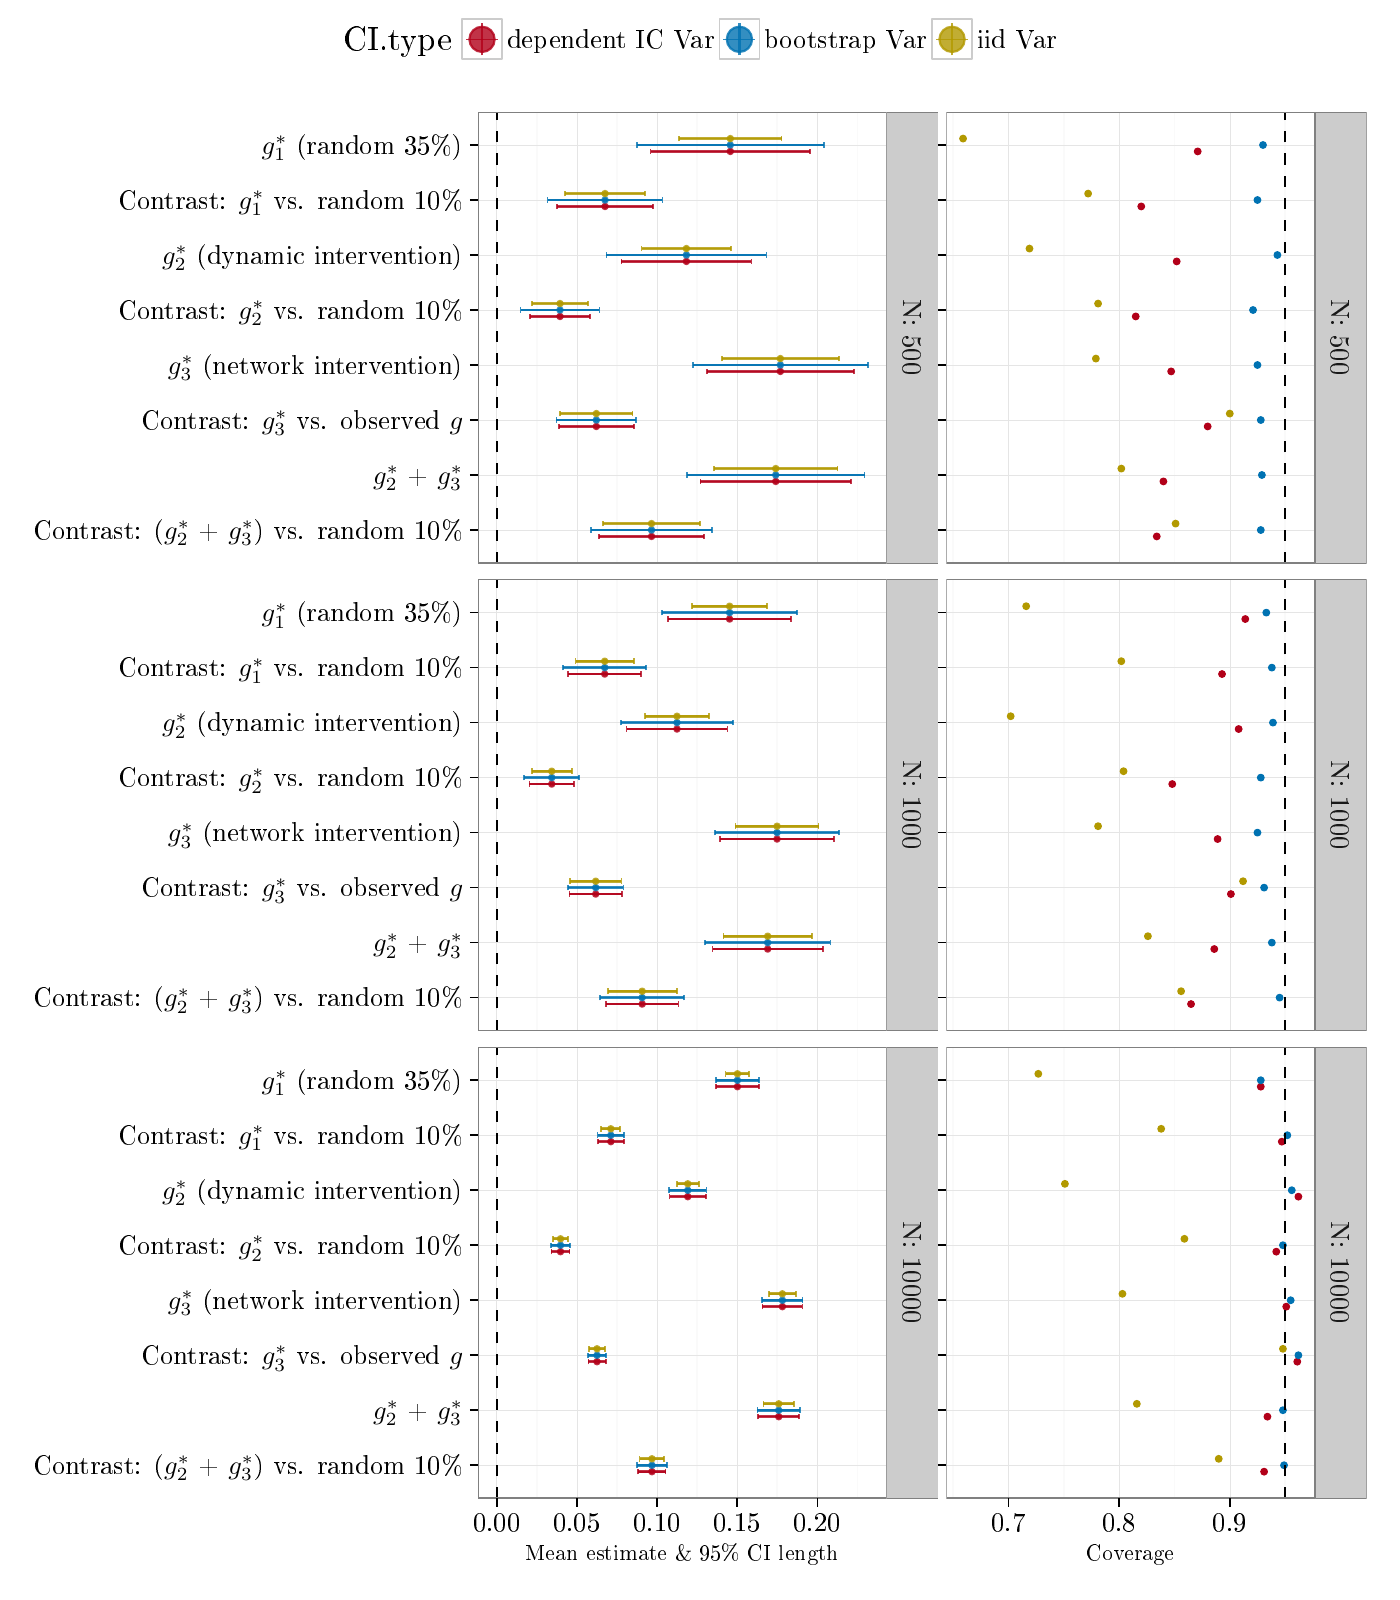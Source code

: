 % Created by tikzDevice version 0.8.1 on 2016-04-19 14:17:10
% !TEX encoding = UTF-8 Unicode
\documentclass[english]{article}
\nonstopmode

\usepackage{tikz}

\usepackage[active,tightpage,psfixbb]{preview}

\PreviewEnvironment{pgfpicture}

\setlength\PreviewBorder{0pt}

\newcommand{\SweaveOpts}[1]{}  % do not interfere with LaTeX
\newcommand{\SweaveInput}[1]{} % because they are not real TeX commands
\newcommand{\Sexpr}[1]{}       % will only be parsed by R

 % \documentclass[a4paper]{article}
\usepackage[T1]{fontenc}
\usepackage[latin9]{inputenc} % \usepackage[utf8]{inputenc}
\usepackage{geometry}
% \geometry{verbose,tmargin=2cm,bmargin=2cm,lmargin=3cm,rmargin=3cm}
\usepackage{amsthm, amsmath,amssymb} % ,amsfonts
\usepackage{setspace}
\usepackage{esint}
\usepackage[authoryear]{natbib}
\onehalfspacing

\makeatletter
\usepackage{authblk}
\usepackage[multiple]{footmisc}
\usepackage{pdflscape}
\usepackage{booktabs}

% \usepackage{jheppub}
%%\usepackage[round]{natbib}
\usepackage[colorlinks=true,urlcolor=blue]{hyperref}
\usepackage{graphicx}
\usepackage{pdflscape}
\usepackage{color}
\usepackage{float}

\definecolor{blue}{rgb}{.2,.2,.7}
\definecolor{red}{rgb}{.7,.2,.2}
\definecolor{green}{rgb}{0,.6,.3}
\definecolor{gray}{rgb}{0.45,0.45,0.45}
\newcommand{\btext}[1]{\textcolor{blue}{#1}}
\newcommand{\rtext}[1]{\textcolor{red}{#1}}
\newcommand{\gtext}[1]{\textcolor{green}{#1}}
\newcommand{\wtext}[1]{\textcolor{white}{#1}}
\newcommand{\old}[1]{\textcolor{gray}{#1}}
\definecolor{gray90}{RGB}{229,229,229}
\definecolor{gray77}{RGB}{196,196,196}
\definecolor{gray60}{RGB}{153,153,153}

\renewcommand{\thefootnote}{\alph{footnote}}
%%\newcommand{\acronym}[1]{\textsc{#1}}
%%\newcommand{\class}[1]{\mbox{\textsf{#1}}}
\newcommand{\code}[1]{\mbox{\texttt{#1}}}
\newcommand{\pkg}[1]{{\normalfont\fontseries{b}\selectfont #1}}
\newcommand{\proglang}[1]{\textsf{#1}}

\newcommand\XOR{\mathbin{\char`\^}}
\newcommand\independent{\protect\mathpalette{\protect\independenT}{\perp}}
\def\independenT#1#2{\mathrel{\rlap{$#1#2$}\mkern2mu{#1#2}}}

\theoremstyle{plain}
\newtheorem*{thm*}{\protect\theoremname}
\theoremstyle{plain}
\newtheorem*{lem*}{\protect\lemmaname}

\makeatother
\usepackage{babel}
\providecommand{\lemmaname}{Lemma}
\providecommand{\theoremname}{Theorem}


%\VignetteEngine{knitr::knitr}
%\VignetteIndexEntry{Introduction}



\begin{document}

\begin{tikzpicture}[x=1pt,y=1pt]
\definecolor{fillColor}{RGB}{255,255,255}
\path[use as bounding box,fill=fillColor,fill opacity=0.00] (0,0) rectangle (505.89,578.16);
\begin{scope}
\path[clip] (  0.00,  0.00) rectangle (505.89,578.16);
\definecolor{fillColor}{RGB}{255,255,255}

\path[fill=fillColor] (119.75,552.45) rectangle (386.14,575.44);
\end{scope}
\begin{scope}
\path[clip] (  0.00,  0.00) rectangle (505.89,578.16);
\definecolor{drawColor}{RGB}{0,0,0}

\node[text=drawColor,anchor=base west,inner sep=0pt, outer sep=0pt, scale=  1.20] at (124.02,559.81) {CI.type};
\end{scope}
\begin{scope}
\path[clip] (  0.00,  0.00) rectangle (505.89,578.16);
\definecolor{drawColor}{gray}{0.80}
\definecolor{fillColor}{RGB}{255,255,255}

\path[draw=drawColor,line width= 0.6pt,line join=round,line cap=round,fill=fillColor] (166.95,556.72) rectangle (181.41,571.17);
\end{scope}
\begin{scope}
\path[clip] (  0.00,  0.00) rectangle (505.89,578.16);
\definecolor{drawColor}{RGB}{178,0,25}

\path[draw=drawColor,draw opacity=0.80,line width= 1.0pt,line join=round] (174.18,558.16) -- (174.18,569.72);
\definecolor{fillColor}{RGB}{178,0,25}

\path[draw=drawColor,draw opacity=0.80,line width= 0.8pt,line join=round,line cap=round,fill=fillColor,fill opacity=0.80] (174.18,563.94) circle (  4.57);
\end{scope}
\begin{scope}
\path[clip] (  0.00,  0.00) rectangle (505.89,578.16);
\definecolor{drawColor}{RGB}{178,0,25}

\path[draw=drawColor,draw opacity=0.80,line width= 0.6pt,line join=round] (168.40,563.94) -- (179.96,563.94);
\end{scope}
\begin{scope}
\path[clip] (  0.00,  0.00) rectangle (505.89,578.16);
\definecolor{drawColor}{gray}{0.80}
\definecolor{fillColor}{RGB}{255,255,255}

\path[draw=drawColor,line width= 0.6pt,line join=round,line cap=round,fill=fillColor] (259.96,556.72) rectangle (274.42,571.17);
\end{scope}
\begin{scope}
\path[clip] (  0.00,  0.00) rectangle (505.89,578.16);
\definecolor{drawColor}{RGB}{0,114,178}

\path[draw=drawColor,draw opacity=0.80,line width= 1.0pt,line join=round] (267.19,558.16) -- (267.19,569.72);
\definecolor{fillColor}{RGB}{0,114,178}

\path[draw=drawColor,draw opacity=0.80,line width= 0.8pt,line join=round,line cap=round,fill=fillColor,fill opacity=0.80] (267.19,563.94) circle (  4.57);
\end{scope}
\begin{scope}
\path[clip] (  0.00,  0.00) rectangle (505.89,578.16);
\definecolor{drawColor}{RGB}{0,114,178}

\path[draw=drawColor,draw opacity=0.80,line width= 0.6pt,line join=round] (261.41,563.94) -- (272.97,563.94);
\end{scope}
\begin{scope}
\path[clip] (  0.00,  0.00) rectangle (505.89,578.16);
\definecolor{drawColor}{gray}{0.80}
\definecolor{fillColor}{RGB}{255,255,255}

\path[draw=drawColor,line width= 0.6pt,line join=round,line cap=round,fill=fillColor] (336.79,556.72) rectangle (351.25,571.17);
\end{scope}
\begin{scope}
\path[clip] (  0.00,  0.00) rectangle (505.89,578.16);
\definecolor{drawColor}{RGB}{178,153,0}

\path[draw=drawColor,draw opacity=0.80,line width= 1.0pt,line join=round] (344.02,558.16) -- (344.02,569.72);
\definecolor{fillColor}{RGB}{178,153,0}

\path[draw=drawColor,draw opacity=0.80,line width= 0.8pt,line join=round,line cap=round,fill=fillColor,fill opacity=0.80] (344.02,563.94) circle (  4.57);
\end{scope}
\begin{scope}
\path[clip] (  0.00,  0.00) rectangle (505.89,578.16);
\definecolor{drawColor}{RGB}{178,153,0}

\path[draw=drawColor,draw opacity=0.80,line width= 0.6pt,line join=round] (338.24,563.94) -- (349.80,563.94);
\end{scope}
\begin{scope}
\path[clip] (  0.00,  0.00) rectangle (505.89,578.16);
\definecolor{drawColor}{RGB}{0,0,0}

\node[text=drawColor,anchor=base west,inner sep=0pt, outer sep=0pt, scale=  0.96] at (183.22,560.64) {dependent IC Var};
\end{scope}
\begin{scope}
\path[clip] (  0.00,  0.00) rectangle (505.89,578.16);
\definecolor{drawColor}{RGB}{0,0,0}

\node[text=drawColor,anchor=base west,inner sep=0pt, outer sep=0pt, scale=  0.96] at (276.23,560.64) {bootstrap Var};
\end{scope}
\begin{scope}
\path[clip] (  0.00,  0.00) rectangle (505.89,578.16);
\definecolor{drawColor}{RGB}{0,0,0}

\node[text=drawColor,anchor=base west,inner sep=0pt, outer sep=0pt, scale=  0.96] at (353.05,560.64) {iid Var};
\end{scope}
\begin{scope}
\path[clip] (  0.00,  0.00) rectangle (338.95,549.73);
\definecolor{drawColor}{RGB}{255,255,255}
\definecolor{fillColor}{RGB}{255,255,255}

\path[draw=drawColor,line width= 0.6pt,line join=round,line cap=round,fill=fillColor] (  0.00, -0.00) rectangle (338.95,549.73);
\end{scope}
\begin{scope}
\path[clip] (172.78,374.71) rectangle (320.33,537.68);
\definecolor{fillColor}{RGB}{255,255,255}

\path[fill=fillColor] (172.78,374.71) rectangle (320.33,537.68);
\definecolor{drawColor}{gray}{0.98}

\path[draw=drawColor,line width= 0.6pt,line join=round] (193.97,374.71) --
	(193.97,537.68);

\path[draw=drawColor,line width= 0.6pt,line join=round] (222.93,374.71) --
	(222.93,537.68);

\path[draw=drawColor,line width= 0.6pt,line join=round] (251.90,374.71) --
	(251.90,537.68);

\path[draw=drawColor,line width= 0.6pt,line join=round] (280.86,374.71) --
	(280.86,537.68);

\path[draw=drawColor,line width= 0.6pt,line join=round] (309.82,374.71) --
	(309.82,537.68);
\definecolor{drawColor}{gray}{0.90}

\path[draw=drawColor,line width= 0.2pt,line join=round] (172.78,386.63) --
	(320.33,386.63);

\path[draw=drawColor,line width= 0.2pt,line join=round] (172.78,406.51) --
	(320.33,406.51);

\path[draw=drawColor,line width= 0.2pt,line join=round] (172.78,426.38) --
	(320.33,426.38);

\path[draw=drawColor,line width= 0.2pt,line join=round] (172.78,446.26) --
	(320.33,446.26);

\path[draw=drawColor,line width= 0.2pt,line join=round] (172.78,466.13) --
	(320.33,466.13);

\path[draw=drawColor,line width= 0.2pt,line join=round] (172.78,486.01) --
	(320.33,486.01);

\path[draw=drawColor,line width= 0.2pt,line join=round] (172.78,505.88) --
	(320.33,505.88);

\path[draw=drawColor,line width= 0.2pt,line join=round] (172.78,525.76) --
	(320.33,525.76);

\path[draw=drawColor,line width= 0.2pt,line join=round] (179.49,374.71) --
	(179.49,537.68);

\path[draw=drawColor,line width= 0.2pt,line join=round] (208.45,374.71) --
	(208.45,537.68);

\path[draw=drawColor,line width= 0.2pt,line join=round] (237.41,374.71) --
	(237.41,537.68);

\path[draw=drawColor,line width= 0.2pt,line join=round] (266.38,374.71) --
	(266.38,537.68);

\path[draw=drawColor,line width= 0.2pt,line join=round] (295.34,374.71) --
	(295.34,537.68);
\definecolor{drawColor}{RGB}{178,0,25}

\path[draw=drawColor,draw opacity=0.80,line width= 1.0pt,line join=round] (216.53,384.32) -- (254.34,384.32);
\definecolor{drawColor}{RGB}{0,114,178}

\path[draw=drawColor,draw opacity=0.80,line width= 1.0pt,line join=round] (213.59,386.63) -- (257.27,386.63);
\definecolor{drawColor}{RGB}{178,153,0}

\path[draw=drawColor,draw opacity=0.80,line width= 1.0pt,line join=round] (217.86,388.95) -- (253.00,388.95);
\definecolor{drawColor}{RGB}{178,0,25}

\path[draw=drawColor,draw opacity=0.80,line width= 1.0pt,line join=round] (253.07,404.19) -- (307.55,404.19);
\definecolor{drawColor}{RGB}{0,114,178}

\path[draw=drawColor,draw opacity=0.80,line width= 1.0pt,line join=round] (248.18,406.51) -- (312.44,406.51);
\definecolor{drawColor}{RGB}{178,153,0}

\path[draw=drawColor,draw opacity=0.80,line width= 1.0pt,line join=round] (257.98,408.83) -- (302.64,408.83);
\definecolor{drawColor}{RGB}{178,0,25}

\path[draw=drawColor,draw opacity=0.80,line width= 1.0pt,line join=round] (201.93,424.06) -- (229.05,424.06);
\definecolor{drawColor}{RGB}{0,114,178}

\path[draw=drawColor,draw opacity=0.80,line width= 1.0pt,line join=round] (201.07,426.38) -- (229.91,426.38);
\definecolor{drawColor}{RGB}{178,153,0}

\path[draw=drawColor,draw opacity=0.80,line width= 1.0pt,line join=round] (202.40,428.70) -- (228.58,428.70);
\definecolor{drawColor}{RGB}{178,0,25}

\path[draw=drawColor,draw opacity=0.80,line width= 1.0pt,line join=round] (255.41,443.94) -- (308.56,443.94);
\definecolor{drawColor}{RGB}{0,114,178}

\path[draw=drawColor,draw opacity=0.80,line width= 1.0pt,line join=round] (250.34,446.26) -- (313.63,446.26);
\definecolor{drawColor}{RGB}{178,153,0}

\path[draw=drawColor,draw opacity=0.80,line width= 1.0pt,line join=round] (260.87,448.58) -- (303.10,448.58);
\definecolor{drawColor}{RGB}{178,0,25}

\path[draw=drawColor,draw opacity=0.80,line width= 1.0pt,line join=round] (191.57,463.81) -- (213.15,463.81);
\definecolor{drawColor}{RGB}{0,114,178}

\path[draw=drawColor,draw opacity=0.80,line width= 1.0pt,line join=round] (188.11,466.13) -- (216.60,466.13);
\definecolor{drawColor}{RGB}{178,153,0}

\path[draw=drawColor,draw opacity=0.80,line width= 1.0pt,line join=round] (192.19,468.45) -- (212.53,468.45);
\definecolor{drawColor}{RGB}{178,0,25}

\path[draw=drawColor,draw opacity=0.80,line width= 1.0pt,line join=round] (224.56,483.69) -- (271.51,483.69);
\definecolor{drawColor}{RGB}{0,114,178}

\path[draw=drawColor,draw opacity=0.80,line width= 1.0pt,line join=round] (219.12,486.01) -- (276.95,486.01);
\definecolor{drawColor}{RGB}{178,153,0}

\path[draw=drawColor,draw opacity=0.80,line width= 1.0pt,line join=round] (231.82,488.33) -- (264.25,488.33);
\definecolor{drawColor}{RGB}{178,0,25}

\path[draw=drawColor,draw opacity=0.80,line width= 1.0pt,line join=round] (201.30,503.56) -- (235.96,503.56);
\definecolor{drawColor}{RGB}{0,114,178}

\path[draw=drawColor,draw opacity=0.80,line width= 1.0pt,line join=round] (197.88,505.88) -- (239.38,505.88);
\definecolor{drawColor}{RGB}{178,153,0}

\path[draw=drawColor,draw opacity=0.80,line width= 1.0pt,line join=round] (204.13,508.20) -- (233.13,508.20);
\definecolor{drawColor}{RGB}{178,0,25}

\path[draw=drawColor,draw opacity=0.80,line width= 1.0pt,line join=round] (235.08,523.44) -- (292.73,523.44);
\definecolor{drawColor}{RGB}{0,114,178}

\path[draw=drawColor,draw opacity=0.80,line width= 1.0pt,line join=round] (230.08,525.76) -- (297.73,525.76);
\definecolor{drawColor}{RGB}{178,153,0}

\path[draw=drawColor,draw opacity=0.80,line width= 1.0pt,line join=round] (245.36,528.07) -- (282.45,528.07);
\definecolor{drawColor}{RGB}{178,0,25}
\definecolor{fillColor}{RGB}{178,0,25}

\path[draw=drawColor,draw opacity=0.80,line width= 0.8pt,line join=round,line cap=round,fill=fillColor,fill opacity=0.80] (235.43,384.32) circle (  0.95);
\definecolor{drawColor}{RGB}{0,114,178}
\definecolor{fillColor}{RGB}{0,114,178}

\path[draw=drawColor,draw opacity=0.80,line width= 0.8pt,line join=round,line cap=round,fill=fillColor,fill opacity=0.80] (235.43,386.63) circle (  0.95);
\definecolor{drawColor}{RGB}{178,153,0}
\definecolor{fillColor}{RGB}{178,153,0}

\path[draw=drawColor,draw opacity=0.80,line width= 0.8pt,line join=round,line cap=round,fill=fillColor,fill opacity=0.80] (235.43,388.95) circle (  0.95);
\definecolor{drawColor}{RGB}{178,0,25}
\definecolor{fillColor}{RGB}{178,0,25}

\path[draw=drawColor,draw opacity=0.80,line width= 0.8pt,line join=round,line cap=round,fill=fillColor,fill opacity=0.80] (280.31,404.19) circle (  0.95);
\definecolor{drawColor}{RGB}{0,114,178}
\definecolor{fillColor}{RGB}{0,114,178}

\path[draw=drawColor,draw opacity=0.80,line width= 0.8pt,line join=round,line cap=round,fill=fillColor,fill opacity=0.80] (280.31,406.51) circle (  0.95);
\definecolor{drawColor}{RGB}{178,153,0}
\definecolor{fillColor}{RGB}{178,153,0}

\path[draw=drawColor,draw opacity=0.80,line width= 0.8pt,line join=round,line cap=round,fill=fillColor,fill opacity=0.80] (280.31,408.83) circle (  0.95);
\definecolor{drawColor}{RGB}{178,0,25}
\definecolor{fillColor}{RGB}{178,0,25}

\path[draw=drawColor,draw opacity=0.80,line width= 0.8pt,line join=round,line cap=round,fill=fillColor,fill opacity=0.80] (215.49,424.06) circle (  0.95);
\definecolor{drawColor}{RGB}{0,114,178}
\definecolor{fillColor}{RGB}{0,114,178}

\path[draw=drawColor,draw opacity=0.80,line width= 0.8pt,line join=round,line cap=round,fill=fillColor,fill opacity=0.80] (215.49,426.38) circle (  0.95);
\definecolor{drawColor}{RGB}{178,153,0}
\definecolor{fillColor}{RGB}{178,153,0}

\path[draw=drawColor,draw opacity=0.80,line width= 0.8pt,line join=round,line cap=round,fill=fillColor,fill opacity=0.80] (215.49,428.70) circle (  0.95);
\definecolor{drawColor}{RGB}{178,0,25}
\definecolor{fillColor}{RGB}{178,0,25}

\path[draw=drawColor,draw opacity=0.80,line width= 0.8pt,line join=round,line cap=round,fill=fillColor,fill opacity=0.80] (281.98,443.94) circle (  0.95);
\definecolor{drawColor}{RGB}{0,114,178}
\definecolor{fillColor}{RGB}{0,114,178}

\path[draw=drawColor,draw opacity=0.80,line width= 0.8pt,line join=round,line cap=round,fill=fillColor,fill opacity=0.80] (281.98,446.26) circle (  0.95);
\definecolor{drawColor}{RGB}{178,153,0}
\definecolor{fillColor}{RGB}{178,153,0}

\path[draw=drawColor,draw opacity=0.80,line width= 0.8pt,line join=round,line cap=round,fill=fillColor,fill opacity=0.80] (281.98,448.58) circle (  0.95);
\definecolor{drawColor}{RGB}{178,0,25}
\definecolor{fillColor}{RGB}{178,0,25}

\path[draw=drawColor,draw opacity=0.80,line width= 0.8pt,line join=round,line cap=round,fill=fillColor,fill opacity=0.80] (202.36,463.81) circle (  0.95);
\definecolor{drawColor}{RGB}{0,114,178}
\definecolor{fillColor}{RGB}{0,114,178}

\path[draw=drawColor,draw opacity=0.80,line width= 0.8pt,line join=round,line cap=round,fill=fillColor,fill opacity=0.80] (202.36,466.13) circle (  0.95);
\definecolor{drawColor}{RGB}{178,153,0}
\definecolor{fillColor}{RGB}{178,153,0}

\path[draw=drawColor,draw opacity=0.80,line width= 0.8pt,line join=round,line cap=round,fill=fillColor,fill opacity=0.80] (202.36,468.45) circle (  0.95);
\definecolor{drawColor}{RGB}{178,0,25}
\definecolor{fillColor}{RGB}{178,0,25}

\path[draw=drawColor,draw opacity=0.80,line width= 0.8pt,line join=round,line cap=round,fill=fillColor,fill opacity=0.80] (248.03,483.69) circle (  0.95);
\definecolor{drawColor}{RGB}{0,114,178}
\definecolor{fillColor}{RGB}{0,114,178}

\path[draw=drawColor,draw opacity=0.80,line width= 0.8pt,line join=round,line cap=round,fill=fillColor,fill opacity=0.80] (248.03,486.01) circle (  0.95);
\definecolor{drawColor}{RGB}{178,153,0}
\definecolor{fillColor}{RGB}{178,153,0}

\path[draw=drawColor,draw opacity=0.80,line width= 0.8pt,line join=round,line cap=round,fill=fillColor,fill opacity=0.80] (248.03,488.33) circle (  0.95);
\definecolor{drawColor}{RGB}{178,0,25}
\definecolor{fillColor}{RGB}{178,0,25}

\path[draw=drawColor,draw opacity=0.80,line width= 0.8pt,line join=round,line cap=round,fill=fillColor,fill opacity=0.80] (218.63,503.56) circle (  0.95);
\definecolor{drawColor}{RGB}{0,114,178}
\definecolor{fillColor}{RGB}{0,114,178}

\path[draw=drawColor,draw opacity=0.80,line width= 0.8pt,line join=round,line cap=round,fill=fillColor,fill opacity=0.80] (218.63,505.88) circle (  0.95);
\definecolor{drawColor}{RGB}{178,153,0}
\definecolor{fillColor}{RGB}{178,153,0}

\path[draw=drawColor,draw opacity=0.80,line width= 0.8pt,line join=round,line cap=round,fill=fillColor,fill opacity=0.80] (218.63,508.20) circle (  0.95);
\definecolor{drawColor}{RGB}{178,0,25}
\definecolor{fillColor}{RGB}{178,0,25}

\path[draw=drawColor,draw opacity=0.80,line width= 0.8pt,line join=round,line cap=round,fill=fillColor,fill opacity=0.80] (263.90,523.44) circle (  0.95);
\definecolor{drawColor}{RGB}{0,114,178}
\definecolor{fillColor}{RGB}{0,114,178}

\path[draw=drawColor,draw opacity=0.80,line width= 0.8pt,line join=round,line cap=round,fill=fillColor,fill opacity=0.80] (263.90,525.76) circle (  0.95);
\definecolor{drawColor}{RGB}{178,153,0}
\definecolor{fillColor}{RGB}{178,153,0}

\path[draw=drawColor,draw opacity=0.80,line width= 0.8pt,line join=round,line cap=round,fill=fillColor,fill opacity=0.80] (263.90,528.07) circle (  0.95);
\definecolor{drawColor}{RGB}{178,0,25}

\path[draw=drawColor,draw opacity=0.80,line width= 0.6pt,line join=round] (254.34,383.32) --
	(254.34,385.31);

\path[draw=drawColor,draw opacity=0.80,line width= 0.6pt,line join=round] (254.34,384.32) --
	(216.53,384.32);

\path[draw=drawColor,draw opacity=0.80,line width= 0.6pt,line join=round] (216.53,383.32) --
	(216.53,385.31);
\definecolor{drawColor}{RGB}{0,114,178}

\path[draw=drawColor,draw opacity=0.80,line width= 0.6pt,line join=round] (257.27,385.64) --
	(257.27,387.63);

\path[draw=drawColor,draw opacity=0.80,line width= 0.6pt,line join=round] (257.27,386.63) --
	(213.59,386.63);

\path[draw=drawColor,draw opacity=0.80,line width= 0.6pt,line join=round] (213.59,385.64) --
	(213.59,387.63);
\definecolor{drawColor}{RGB}{178,153,0}

\path[draw=drawColor,draw opacity=0.80,line width= 0.6pt,line join=round] (253.00,387.96) --
	(253.00,389.95);

\path[draw=drawColor,draw opacity=0.80,line width= 0.6pt,line join=round] (253.00,388.95) --
	(217.86,388.95);

\path[draw=drawColor,draw opacity=0.80,line width= 0.6pt,line join=round] (217.86,387.96) --
	(217.86,389.95);
\definecolor{drawColor}{RGB}{178,0,25}

\path[draw=drawColor,draw opacity=0.80,line width= 0.6pt,line join=round] (307.55,403.20) --
	(307.55,405.18);

\path[draw=drawColor,draw opacity=0.80,line width= 0.6pt,line join=round] (307.55,404.19) --
	(253.07,404.19);

\path[draw=drawColor,draw opacity=0.80,line width= 0.6pt,line join=round] (253.07,403.20) --
	(253.07,405.18);
\definecolor{drawColor}{RGB}{0,114,178}

\path[draw=drawColor,draw opacity=0.80,line width= 0.6pt,line join=round] (312.44,405.52) --
	(312.44,407.50);

\path[draw=drawColor,draw opacity=0.80,line width= 0.6pt,line join=round] (312.44,406.51) --
	(248.18,406.51);

\path[draw=drawColor,draw opacity=0.80,line width= 0.6pt,line join=round] (248.18,405.52) --
	(248.18,407.50);
\definecolor{drawColor}{RGB}{178,153,0}

\path[draw=drawColor,draw opacity=0.80,line width= 0.6pt,line join=round] (302.64,407.83) --
	(302.64,409.82);

\path[draw=drawColor,draw opacity=0.80,line width= 0.6pt,line join=round] (302.64,408.83) --
	(257.98,408.83);

\path[draw=drawColor,draw opacity=0.80,line width= 0.6pt,line join=round] (257.98,407.83) --
	(257.98,409.82);
\definecolor{drawColor}{RGB}{178,0,25}

\path[draw=drawColor,draw opacity=0.80,line width= 0.6pt,line join=round] (229.05,423.07) --
	(229.05,425.06);

\path[draw=drawColor,draw opacity=0.80,line width= 0.6pt,line join=round] (229.05,424.06) --
	(201.93,424.06);

\path[draw=drawColor,draw opacity=0.80,line width= 0.6pt,line join=round] (201.93,423.07) --
	(201.93,425.06);
\definecolor{drawColor}{RGB}{0,114,178}

\path[draw=drawColor,draw opacity=0.80,line width= 0.6pt,line join=round] (229.91,425.39) --
	(229.91,427.38);

\path[draw=drawColor,draw opacity=0.80,line width= 0.6pt,line join=round] (229.91,426.38) --
	(201.07,426.38);

\path[draw=drawColor,draw opacity=0.80,line width= 0.6pt,line join=round] (201.07,425.39) --
	(201.07,427.38);
\definecolor{drawColor}{RGB}{178,153,0}

\path[draw=drawColor,draw opacity=0.80,line width= 0.6pt,line join=round] (228.58,427.71) --
	(228.58,429.70);

\path[draw=drawColor,draw opacity=0.80,line width= 0.6pt,line join=round] (228.58,428.70) --
	(202.40,428.70);

\path[draw=drawColor,draw opacity=0.80,line width= 0.6pt,line join=round] (202.40,427.71) --
	(202.40,429.70);
\definecolor{drawColor}{RGB}{178,0,25}

\path[draw=drawColor,draw opacity=0.80,line width= 0.6pt,line join=round] (308.56,442.95) --
	(308.56,444.93);

\path[draw=drawColor,draw opacity=0.80,line width= 0.6pt,line join=round] (308.56,443.94) --
	(255.41,443.94);

\path[draw=drawColor,draw opacity=0.80,line width= 0.6pt,line join=round] (255.41,442.95) --
	(255.41,444.93);
\definecolor{drawColor}{RGB}{0,114,178}

\path[draw=drawColor,draw opacity=0.80,line width= 0.6pt,line join=round] (313.63,445.26) --
	(313.63,447.25);

\path[draw=drawColor,draw opacity=0.80,line width= 0.6pt,line join=round] (313.63,446.26) --
	(250.34,446.26);

\path[draw=drawColor,draw opacity=0.80,line width= 0.6pt,line join=round] (250.34,445.26) --
	(250.34,447.25);
\definecolor{drawColor}{RGB}{178,153,0}

\path[draw=drawColor,draw opacity=0.80,line width= 0.6pt,line join=round] (303.10,447.58) --
	(303.10,449.57);

\path[draw=drawColor,draw opacity=0.80,line width= 0.6pt,line join=round] (303.10,448.58) --
	(260.87,448.58);

\path[draw=drawColor,draw opacity=0.80,line width= 0.6pt,line join=round] (260.87,447.58) --
	(260.87,449.57);
\definecolor{drawColor}{RGB}{178,0,25}

\path[draw=drawColor,draw opacity=0.80,line width= 0.6pt,line join=round] (213.15,462.82) --
	(213.15,464.81);

\path[draw=drawColor,draw opacity=0.80,line width= 0.6pt,line join=round] (213.15,463.81) --
	(191.57,463.81);

\path[draw=drawColor,draw opacity=0.80,line width= 0.6pt,line join=round] (191.57,462.82) --
	(191.57,464.81);
\definecolor{drawColor}{RGB}{0,114,178}

\path[draw=drawColor,draw opacity=0.80,line width= 0.6pt,line join=round] (216.60,465.14) --
	(216.60,467.13);

\path[draw=drawColor,draw opacity=0.80,line width= 0.6pt,line join=round] (216.60,466.13) --
	(188.11,466.13);

\path[draw=drawColor,draw opacity=0.80,line width= 0.6pt,line join=round] (188.11,465.14) --
	(188.11,467.13);
\definecolor{drawColor}{RGB}{178,153,0}

\path[draw=drawColor,draw opacity=0.80,line width= 0.6pt,line join=round] (212.53,467.46) --
	(212.53,469.44);

\path[draw=drawColor,draw opacity=0.80,line width= 0.6pt,line join=round] (212.53,468.45) --
	(192.19,468.45);

\path[draw=drawColor,draw opacity=0.80,line width= 0.6pt,line join=round] (192.19,467.46) --
	(192.19,469.44);
\definecolor{drawColor}{RGB}{178,0,25}

\path[draw=drawColor,draw opacity=0.80,line width= 0.6pt,line join=round] (271.51,482.69) --
	(271.51,484.68);

\path[draw=drawColor,draw opacity=0.80,line width= 0.6pt,line join=round] (271.51,483.69) --
	(224.56,483.69);

\path[draw=drawColor,draw opacity=0.80,line width= 0.6pt,line join=round] (224.56,482.69) --
	(224.56,484.68);
\definecolor{drawColor}{RGB}{0,114,178}

\path[draw=drawColor,draw opacity=0.80,line width= 0.6pt,line join=round] (276.95,485.01) --
	(276.95,487.00);

\path[draw=drawColor,draw opacity=0.80,line width= 0.6pt,line join=round] (276.95,486.01) --
	(219.12,486.01);

\path[draw=drawColor,draw opacity=0.80,line width= 0.6pt,line join=round] (219.12,485.01) --
	(219.12,487.00);
\definecolor{drawColor}{RGB}{178,153,0}

\path[draw=drawColor,draw opacity=0.80,line width= 0.6pt,line join=round] (264.25,487.33) --
	(264.25,489.32);

\path[draw=drawColor,draw opacity=0.80,line width= 0.6pt,line join=round] (264.25,488.33) --
	(231.82,488.33);

\path[draw=drawColor,draw opacity=0.80,line width= 0.6pt,line join=round] (231.82,487.33) --
	(231.82,489.32);
\definecolor{drawColor}{RGB}{178,0,25}

\path[draw=drawColor,draw opacity=0.80,line width= 0.6pt,line join=round] (235.96,502.57) --
	(235.96,504.56);

\path[draw=drawColor,draw opacity=0.80,line width= 0.6pt,line join=round] (235.96,503.56) --
	(201.30,503.56);

\path[draw=drawColor,draw opacity=0.80,line width= 0.6pt,line join=round] (201.30,502.57) --
	(201.30,504.56);
\definecolor{drawColor}{RGB}{0,114,178}

\path[draw=drawColor,draw opacity=0.80,line width= 0.6pt,line join=round] (239.38,504.89) --
	(239.38,506.88);

\path[draw=drawColor,draw opacity=0.80,line width= 0.6pt,line join=round] (239.38,505.88) --
	(197.88,505.88);

\path[draw=drawColor,draw opacity=0.80,line width= 0.6pt,line join=round] (197.88,504.89) --
	(197.88,506.88);
\definecolor{drawColor}{RGB}{178,153,0}

\path[draw=drawColor,draw opacity=0.80,line width= 0.6pt,line join=round] (233.13,507.21) --
	(233.13,509.19);

\path[draw=drawColor,draw opacity=0.80,line width= 0.6pt,line join=round] (233.13,508.20) --
	(204.13,508.20);

\path[draw=drawColor,draw opacity=0.80,line width= 0.6pt,line join=round] (204.13,507.21) --
	(204.13,509.19);
\definecolor{drawColor}{RGB}{178,0,25}

\path[draw=drawColor,draw opacity=0.80,line width= 0.6pt,line join=round] (292.73,522.44) --
	(292.73,524.43);

\path[draw=drawColor,draw opacity=0.80,line width= 0.6pt,line join=round] (292.73,523.44) --
	(235.08,523.44);

\path[draw=drawColor,draw opacity=0.80,line width= 0.6pt,line join=round] (235.08,522.44) --
	(235.08,524.43);
\definecolor{drawColor}{RGB}{0,114,178}

\path[draw=drawColor,draw opacity=0.80,line width= 0.6pt,line join=round] (297.73,524.76) --
	(297.73,526.75);

\path[draw=drawColor,draw opacity=0.80,line width= 0.6pt,line join=round] (297.73,525.76) --
	(230.08,525.76);

\path[draw=drawColor,draw opacity=0.80,line width= 0.6pt,line join=round] (230.08,524.76) --
	(230.08,526.75);
\definecolor{drawColor}{RGB}{178,153,0}

\path[draw=drawColor,draw opacity=0.80,line width= 0.6pt,line join=round] (282.45,527.08) --
	(282.45,529.07);

\path[draw=drawColor,draw opacity=0.80,line width= 0.6pt,line join=round] (282.45,528.07) --
	(245.36,528.07);

\path[draw=drawColor,draw opacity=0.80,line width= 0.6pt,line join=round] (245.36,527.08) --
	(245.36,529.07);
\definecolor{drawColor}{RGB}{0,0,0}

\path[draw=drawColor,line width= 0.6pt,dash pattern=on 4pt off 4pt ,line join=round] (179.49,374.71) -- (179.49,537.68);
\definecolor{drawColor}{gray}{0.50}

\path[draw=drawColor,line width= 0.6pt,line join=round,line cap=round] (172.78,374.71) rectangle (320.33,537.68);
\end{scope}
\begin{scope}
\path[clip] (172.78,205.74) rectangle (320.33,368.71);
\definecolor{fillColor}{RGB}{255,255,255}

\path[fill=fillColor] (172.78,205.74) rectangle (320.33,368.71);
\definecolor{drawColor}{gray}{0.98}

\path[draw=drawColor,line width= 0.6pt,line join=round] (193.97,205.74) --
	(193.97,368.71);

\path[draw=drawColor,line width= 0.6pt,line join=round] (222.93,205.74) --
	(222.93,368.71);

\path[draw=drawColor,line width= 0.6pt,line join=round] (251.90,205.74) --
	(251.90,368.71);

\path[draw=drawColor,line width= 0.6pt,line join=round] (280.86,205.74) --
	(280.86,368.71);

\path[draw=drawColor,line width= 0.6pt,line join=round] (309.82,205.74) --
	(309.82,368.71);
\definecolor{drawColor}{gray}{0.90}

\path[draw=drawColor,line width= 0.2pt,line join=round] (172.78,217.66) --
	(320.33,217.66);

\path[draw=drawColor,line width= 0.2pt,line join=round] (172.78,237.54) --
	(320.33,237.54);

\path[draw=drawColor,line width= 0.2pt,line join=round] (172.78,257.41) --
	(320.33,257.41);

\path[draw=drawColor,line width= 0.2pt,line join=round] (172.78,277.29) --
	(320.33,277.29);

\path[draw=drawColor,line width= 0.2pt,line join=round] (172.78,297.16) --
	(320.33,297.16);

\path[draw=drawColor,line width= 0.2pt,line join=round] (172.78,317.04) --
	(320.33,317.04);

\path[draw=drawColor,line width= 0.2pt,line join=round] (172.78,336.91) --
	(320.33,336.91);

\path[draw=drawColor,line width= 0.2pt,line join=round] (172.78,356.78) --
	(320.33,356.78);

\path[draw=drawColor,line width= 0.2pt,line join=round] (179.49,205.74) --
	(179.49,368.71);

\path[draw=drawColor,line width= 0.2pt,line join=round] (208.45,205.74) --
	(208.45,368.71);

\path[draw=drawColor,line width= 0.2pt,line join=round] (237.41,205.74) --
	(237.41,368.71);

\path[draw=drawColor,line width= 0.2pt,line join=round] (266.38,205.74) --
	(266.38,368.71);

\path[draw=drawColor,line width= 0.2pt,line join=round] (295.34,205.74) --
	(295.34,368.71);
\definecolor{drawColor}{RGB}{178,0,25}

\path[draw=drawColor,draw opacity=0.80,line width= 1.0pt,line join=round] (218.96,215.34) -- (245.14,215.34);
\definecolor{drawColor}{RGB}{0,114,178}

\path[draw=drawColor,draw opacity=0.80,line width= 1.0pt,line join=round] (216.84,217.66) -- (247.27,217.66);
\definecolor{drawColor}{RGB}{178,153,0}

\path[draw=drawColor,draw opacity=0.80,line width= 1.0pt,line join=round] (219.58,219.98) -- (244.52,219.98);
\definecolor{drawColor}{RGB}{178,0,25}

\path[draw=drawColor,draw opacity=0.80,line width= 1.0pt,line join=round] (257.46,235.22) -- (297.35,235.22);
\definecolor{drawColor}{RGB}{0,114,178}

\path[draw=drawColor,draw opacity=0.80,line width= 1.0pt,line join=round] (254.72,237.54) -- (300.09,237.54);
\definecolor{drawColor}{RGB}{178,153,0}

\path[draw=drawColor,draw opacity=0.80,line width= 1.0pt,line join=round] (261.42,239.86) -- (293.39,239.86);
\definecolor{drawColor}{RGB}{178,0,25}

\path[draw=drawColor,draw opacity=0.80,line width= 1.0pt,line join=round] (205.77,255.09) -- (224.74,255.09);
\definecolor{drawColor}{RGB}{0,114,178}

\path[draw=drawColor,draw opacity=0.80,line width= 1.0pt,line join=round] (205.25,257.41) -- (225.26,257.41);
\definecolor{drawColor}{RGB}{178,153,0}

\path[draw=drawColor,draw opacity=0.80,line width= 1.0pt,line join=round] (205.97,259.73) -- (224.54,259.73);
\definecolor{drawColor}{RGB}{178,0,25}

\path[draw=drawColor,draw opacity=0.80,line width= 1.0pt,line join=round] (260.25,274.97) -- (301.31,274.97);
\definecolor{drawColor}{RGB}{0,114,178}

\path[draw=drawColor,draw opacity=0.80,line width= 1.0pt,line join=round] (258.37,277.29) -- (303.19,277.29);
\definecolor{drawColor}{RGB}{178,153,0}

\path[draw=drawColor,draw opacity=0.80,line width= 1.0pt,line join=round] (265.75,279.61) -- (295.81,279.61);
\definecolor{drawColor}{RGB}{178,0,25}

\path[draw=drawColor,draw opacity=0.80,line width= 1.0pt,line join=round] (191.29,294.84) -- (207.45,294.84);
\definecolor{drawColor}{RGB}{0,114,178}

\path[draw=drawColor,draw opacity=0.80,line width= 1.0pt,line join=round] (189.43,297.16) -- (209.31,297.16);
\definecolor{drawColor}{RGB}{178,153,0}

\path[draw=drawColor,draw opacity=0.80,line width= 1.0pt,line join=round] (192.14,299.48) -- (206.60,299.48);
\definecolor{drawColor}{RGB}{178,0,25}

\path[draw=drawColor,draw opacity=0.80,line width= 1.0pt,line join=round] (226.42,314.72) -- (262.83,314.72);
\definecolor{drawColor}{RGB}{0,114,178}

\path[draw=drawColor,draw opacity=0.80,line width= 1.0pt,line join=round] (224.28,317.04) -- (264.97,317.04);
\definecolor{drawColor}{RGB}{178,153,0}

\path[draw=drawColor,draw opacity=0.80,line width= 1.0pt,line join=round] (233.14,319.35) -- (256.11,319.35);
\definecolor{drawColor}{RGB}{178,0,25}

\path[draw=drawColor,draw opacity=0.80,line width= 1.0pt,line join=round] (205.31,334.59) -- (231.71,334.59);
\definecolor{drawColor}{RGB}{0,114,178}

\path[draw=drawColor,draw opacity=0.80,line width= 1.0pt,line join=round] (203.54,336.91) -- (233.48,336.91);
\definecolor{drawColor}{RGB}{178,153,0}

\path[draw=drawColor,draw opacity=0.80,line width= 1.0pt,line join=round] (207.98,339.23) -- (229.04,339.23);
\definecolor{drawColor}{RGB}{178,0,25}

\path[draw=drawColor,draw opacity=0.80,line width= 1.0pt,line join=round] (241.35,354.47) -- (285.93,354.47);
\definecolor{drawColor}{RGB}{0,114,178}

\path[draw=drawColor,draw opacity=0.80,line width= 1.0pt,line join=round] (239.29,356.78) -- (287.99,356.78);
\definecolor{drawColor}{RGB}{178,153,0}

\path[draw=drawColor,draw opacity=0.80,line width= 1.0pt,line join=round] (250.13,359.10) -- (277.15,359.10);
\definecolor{drawColor}{RGB}{178,0,25}
\definecolor{fillColor}{RGB}{178,0,25}

\path[draw=drawColor,draw opacity=0.80,line width= 0.8pt,line join=round,line cap=round,fill=fillColor,fill opacity=0.80] (232.05,215.34) circle (  0.95);
\definecolor{drawColor}{RGB}{0,114,178}
\definecolor{fillColor}{RGB}{0,114,178}

\path[draw=drawColor,draw opacity=0.80,line width= 0.8pt,line join=round,line cap=round,fill=fillColor,fill opacity=0.80] (232.05,217.66) circle (  0.95);
\definecolor{drawColor}{RGB}{178,153,0}
\definecolor{fillColor}{RGB}{178,153,0}

\path[draw=drawColor,draw opacity=0.80,line width= 0.8pt,line join=round,line cap=round,fill=fillColor,fill opacity=0.80] (232.05,219.98) circle (  0.95);
\definecolor{drawColor}{RGB}{178,0,25}
\definecolor{fillColor}{RGB}{178,0,25}

\path[draw=drawColor,draw opacity=0.80,line width= 0.8pt,line join=round,line cap=round,fill=fillColor,fill opacity=0.80] (277.40,235.22) circle (  0.95);
\definecolor{drawColor}{RGB}{0,114,178}
\definecolor{fillColor}{RGB}{0,114,178}

\path[draw=drawColor,draw opacity=0.80,line width= 0.8pt,line join=round,line cap=round,fill=fillColor,fill opacity=0.80] (277.40,237.54) circle (  0.95);
\definecolor{drawColor}{RGB}{178,153,0}
\definecolor{fillColor}{RGB}{178,153,0}

\path[draw=drawColor,draw opacity=0.80,line width= 0.8pt,line join=round,line cap=round,fill=fillColor,fill opacity=0.80] (277.40,239.86) circle (  0.95);
\definecolor{drawColor}{RGB}{178,0,25}
\definecolor{fillColor}{RGB}{178,0,25}

\path[draw=drawColor,draw opacity=0.80,line width= 0.8pt,line join=round,line cap=round,fill=fillColor,fill opacity=0.80] (215.26,255.09) circle (  0.95);
\definecolor{drawColor}{RGB}{0,114,178}
\definecolor{fillColor}{RGB}{0,114,178}

\path[draw=drawColor,draw opacity=0.80,line width= 0.8pt,line join=round,line cap=round,fill=fillColor,fill opacity=0.80] (215.26,257.41) circle (  0.95);
\definecolor{drawColor}{RGB}{178,153,0}
\definecolor{fillColor}{RGB}{178,153,0}

\path[draw=drawColor,draw opacity=0.80,line width= 0.8pt,line join=round,line cap=round,fill=fillColor,fill opacity=0.80] (215.26,259.73) circle (  0.95);
\definecolor{drawColor}{RGB}{178,0,25}
\definecolor{fillColor}{RGB}{178,0,25}

\path[draw=drawColor,draw opacity=0.80,line width= 0.8pt,line join=round,line cap=round,fill=fillColor,fill opacity=0.80] (280.78,274.97) circle (  0.95);
\definecolor{drawColor}{RGB}{0,114,178}
\definecolor{fillColor}{RGB}{0,114,178}

\path[draw=drawColor,draw opacity=0.80,line width= 0.8pt,line join=round,line cap=round,fill=fillColor,fill opacity=0.80] (280.78,277.29) circle (  0.95);
\definecolor{drawColor}{RGB}{178,153,0}
\definecolor{fillColor}{RGB}{178,153,0}

\path[draw=drawColor,draw opacity=0.80,line width= 0.8pt,line join=round,line cap=round,fill=fillColor,fill opacity=0.80] (280.78,279.61) circle (  0.95);
\definecolor{drawColor}{RGB}{178,0,25}
\definecolor{fillColor}{RGB}{178,0,25}

\path[draw=drawColor,draw opacity=0.80,line width= 0.8pt,line join=round,line cap=round,fill=fillColor,fill opacity=0.80] (199.37,294.84) circle (  0.95);
\definecolor{drawColor}{RGB}{0,114,178}
\definecolor{fillColor}{RGB}{0,114,178}

\path[draw=drawColor,draw opacity=0.80,line width= 0.8pt,line join=round,line cap=round,fill=fillColor,fill opacity=0.80] (199.37,297.16) circle (  0.95);
\definecolor{drawColor}{RGB}{178,153,0}
\definecolor{fillColor}{RGB}{178,153,0}

\path[draw=drawColor,draw opacity=0.80,line width= 0.8pt,line join=round,line cap=round,fill=fillColor,fill opacity=0.80] (199.37,299.48) circle (  0.95);
\definecolor{drawColor}{RGB}{178,0,25}
\definecolor{fillColor}{RGB}{178,0,25}

\path[draw=drawColor,draw opacity=0.80,line width= 0.8pt,line join=round,line cap=round,fill=fillColor,fill opacity=0.80] (244.62,314.72) circle (  0.95);
\definecolor{drawColor}{RGB}{0,114,178}
\definecolor{fillColor}{RGB}{0,114,178}

\path[draw=drawColor,draw opacity=0.80,line width= 0.8pt,line join=round,line cap=round,fill=fillColor,fill opacity=0.80] (244.62,317.04) circle (  0.95);
\definecolor{drawColor}{RGB}{178,153,0}
\definecolor{fillColor}{RGB}{178,153,0}

\path[draw=drawColor,draw opacity=0.80,line width= 0.8pt,line join=round,line cap=round,fill=fillColor,fill opacity=0.80] (244.62,319.35) circle (  0.95);
\definecolor{drawColor}{RGB}{178,0,25}
\definecolor{fillColor}{RGB}{178,0,25}

\path[draw=drawColor,draw opacity=0.80,line width= 0.8pt,line join=round,line cap=round,fill=fillColor,fill opacity=0.80] (218.51,334.59) circle (  0.95);
\definecolor{drawColor}{RGB}{0,114,178}
\definecolor{fillColor}{RGB}{0,114,178}

\path[draw=drawColor,draw opacity=0.80,line width= 0.8pt,line join=round,line cap=round,fill=fillColor,fill opacity=0.80] (218.51,336.91) circle (  0.95);
\definecolor{drawColor}{RGB}{178,153,0}
\definecolor{fillColor}{RGB}{178,153,0}

\path[draw=drawColor,draw opacity=0.80,line width= 0.8pt,line join=round,line cap=round,fill=fillColor,fill opacity=0.80] (218.51,339.23) circle (  0.95);
\definecolor{drawColor}{RGB}{178,0,25}
\definecolor{fillColor}{RGB}{178,0,25}

\path[draw=drawColor,draw opacity=0.80,line width= 0.8pt,line join=round,line cap=round,fill=fillColor,fill opacity=0.80] (263.64,354.47) circle (  0.95);
\definecolor{drawColor}{RGB}{0,114,178}
\definecolor{fillColor}{RGB}{0,114,178}

\path[draw=drawColor,draw opacity=0.80,line width= 0.8pt,line join=round,line cap=round,fill=fillColor,fill opacity=0.80] (263.64,356.78) circle (  0.95);
\definecolor{drawColor}{RGB}{178,153,0}
\definecolor{fillColor}{RGB}{178,153,0}

\path[draw=drawColor,draw opacity=0.80,line width= 0.8pt,line join=round,line cap=round,fill=fillColor,fill opacity=0.80] (263.64,359.10) circle (  0.95);
\definecolor{drawColor}{RGB}{178,0,25}

\path[draw=drawColor,draw opacity=0.80,line width= 0.6pt,line join=round] (245.14,214.35) --
	(245.14,216.34);

\path[draw=drawColor,draw opacity=0.80,line width= 0.6pt,line join=round] (245.14,215.34) --
	(218.96,215.34);

\path[draw=drawColor,draw opacity=0.80,line width= 0.6pt,line join=round] (218.96,214.35) --
	(218.96,216.34);
\definecolor{drawColor}{RGB}{0,114,178}

\path[draw=drawColor,draw opacity=0.80,line width= 0.6pt,line join=round] (247.27,216.67) --
	(247.27,218.66);

\path[draw=drawColor,draw opacity=0.80,line width= 0.6pt,line join=round] (247.27,217.66) --
	(216.84,217.66);

\path[draw=drawColor,draw opacity=0.80,line width= 0.6pt,line join=round] (216.84,216.67) --
	(216.84,218.66);
\definecolor{drawColor}{RGB}{178,153,0}

\path[draw=drawColor,draw opacity=0.80,line width= 0.6pt,line join=round] (244.52,218.99) --
	(244.52,220.98);

\path[draw=drawColor,draw opacity=0.80,line width= 0.6pt,line join=round] (244.52,219.98) --
	(219.58,219.98);

\path[draw=drawColor,draw opacity=0.80,line width= 0.6pt,line join=round] (219.58,218.99) --
	(219.58,220.98);
\definecolor{drawColor}{RGB}{178,0,25}

\path[draw=drawColor,draw opacity=0.80,line width= 0.6pt,line join=round] (297.35,234.22) --
	(297.35,236.21);

\path[draw=drawColor,draw opacity=0.80,line width= 0.6pt,line join=round] (297.35,235.22) --
	(257.46,235.22);

\path[draw=drawColor,draw opacity=0.80,line width= 0.6pt,line join=round] (257.46,234.22) --
	(257.46,236.21);
\definecolor{drawColor}{RGB}{0,114,178}

\path[draw=drawColor,draw opacity=0.80,line width= 0.6pt,line join=round] (300.09,236.54) --
	(300.09,238.53);

\path[draw=drawColor,draw opacity=0.80,line width= 0.6pt,line join=round] (300.09,237.54) --
	(254.72,237.54);

\path[draw=drawColor,draw opacity=0.80,line width= 0.6pt,line join=round] (254.72,236.54) --
	(254.72,238.53);
\definecolor{drawColor}{RGB}{178,153,0}

\path[draw=drawColor,draw opacity=0.80,line width= 0.6pt,line join=round] (293.39,238.86) --
	(293.39,240.85);

\path[draw=drawColor,draw opacity=0.80,line width= 0.6pt,line join=round] (293.39,239.86) --
	(261.42,239.86);

\path[draw=drawColor,draw opacity=0.80,line width= 0.6pt,line join=round] (261.42,238.86) --
	(261.42,240.85);
\definecolor{drawColor}{RGB}{178,0,25}

\path[draw=drawColor,draw opacity=0.80,line width= 0.6pt,line join=round] (224.74,254.10) --
	(224.74,256.09);

\path[draw=drawColor,draw opacity=0.80,line width= 0.6pt,line join=round] (224.74,255.09) --
	(205.77,255.09);

\path[draw=drawColor,draw opacity=0.80,line width= 0.6pt,line join=round] (205.77,254.10) --
	(205.77,256.09);
\definecolor{drawColor}{RGB}{0,114,178}

\path[draw=drawColor,draw opacity=0.80,line width= 0.6pt,line join=round] (225.26,256.42) --
	(225.26,258.41);

\path[draw=drawColor,draw opacity=0.80,line width= 0.6pt,line join=round] (225.26,257.41) --
	(205.25,257.41);

\path[draw=drawColor,draw opacity=0.80,line width= 0.6pt,line join=round] (205.25,256.42) --
	(205.25,258.41);
\definecolor{drawColor}{RGB}{178,153,0}

\path[draw=drawColor,draw opacity=0.80,line width= 0.6pt,line join=round] (224.54,258.74) --
	(224.54,260.72);

\path[draw=drawColor,draw opacity=0.80,line width= 0.6pt,line join=round] (224.54,259.73) --
	(205.97,259.73);

\path[draw=drawColor,draw opacity=0.80,line width= 0.6pt,line join=round] (205.97,258.74) --
	(205.97,260.72);
\definecolor{drawColor}{RGB}{178,0,25}

\path[draw=drawColor,draw opacity=0.80,line width= 0.6pt,line join=round] (301.31,273.97) --
	(301.31,275.96);

\path[draw=drawColor,draw opacity=0.80,line width= 0.6pt,line join=round] (301.31,274.97) --
	(260.25,274.97);

\path[draw=drawColor,draw opacity=0.80,line width= 0.6pt,line join=round] (260.25,273.97) --
	(260.25,275.96);
\definecolor{drawColor}{RGB}{0,114,178}

\path[draw=drawColor,draw opacity=0.80,line width= 0.6pt,line join=round] (303.19,276.29) --
	(303.19,278.28);

\path[draw=drawColor,draw opacity=0.80,line width= 0.6pt,line join=round] (303.19,277.29) --
	(258.37,277.29);

\path[draw=drawColor,draw opacity=0.80,line width= 0.6pt,line join=round] (258.37,276.29) --
	(258.37,278.28);
\definecolor{drawColor}{RGB}{178,153,0}

\path[draw=drawColor,draw opacity=0.80,line width= 0.6pt,line join=round] (295.81,278.61) --
	(295.81,280.60);

\path[draw=drawColor,draw opacity=0.80,line width= 0.6pt,line join=round] (295.81,279.61) --
	(265.75,279.61);

\path[draw=drawColor,draw opacity=0.80,line width= 0.6pt,line join=round] (265.75,278.61) --
	(265.75,280.60);
\definecolor{drawColor}{RGB}{178,0,25}

\path[draw=drawColor,draw opacity=0.80,line width= 0.6pt,line join=round] (207.45,293.85) --
	(207.45,295.84);

\path[draw=drawColor,draw opacity=0.80,line width= 0.6pt,line join=round] (207.45,294.84) --
	(191.29,294.84);

\path[draw=drawColor,draw opacity=0.80,line width= 0.6pt,line join=round] (191.29,293.85) --
	(191.29,295.84);
\definecolor{drawColor}{RGB}{0,114,178}

\path[draw=drawColor,draw opacity=0.80,line width= 0.6pt,line join=round] (209.31,296.17) --
	(209.31,298.15);

\path[draw=drawColor,draw opacity=0.80,line width= 0.6pt,line join=round] (209.31,297.16) --
	(189.43,297.16);

\path[draw=drawColor,draw opacity=0.80,line width= 0.6pt,line join=round] (189.43,296.17) --
	(189.43,298.15);
\definecolor{drawColor}{RGB}{178,153,0}

\path[draw=drawColor,draw opacity=0.80,line width= 0.6pt,line join=round] (206.60,298.49) --
	(206.60,300.47);

\path[draw=drawColor,draw opacity=0.80,line width= 0.6pt,line join=round] (206.60,299.48) --
	(192.14,299.48);

\path[draw=drawColor,draw opacity=0.80,line width= 0.6pt,line join=round] (192.14,298.49) --
	(192.14,300.47);
\definecolor{drawColor}{RGB}{178,0,25}

\path[draw=drawColor,draw opacity=0.80,line width= 0.6pt,line join=round] (262.83,313.72) --
	(262.83,315.71);

\path[draw=drawColor,draw opacity=0.80,line width= 0.6pt,line join=round] (262.83,314.72) --
	(226.42,314.72);

\path[draw=drawColor,draw opacity=0.80,line width= 0.6pt,line join=round] (226.42,313.72) --
	(226.42,315.71);
\definecolor{drawColor}{RGB}{0,114,178}

\path[draw=drawColor,draw opacity=0.80,line width= 0.6pt,line join=round] (264.97,316.04) --
	(264.97,318.03);

\path[draw=drawColor,draw opacity=0.80,line width= 0.6pt,line join=round] (264.97,317.04) --
	(224.28,317.04);

\path[draw=drawColor,draw opacity=0.80,line width= 0.6pt,line join=round] (224.28,316.04) --
	(224.28,318.03);
\definecolor{drawColor}{RGB}{178,153,0}

\path[draw=drawColor,draw opacity=0.80,line width= 0.6pt,line join=round] (256.11,318.36) --
	(256.11,320.35);

\path[draw=drawColor,draw opacity=0.80,line width= 0.6pt,line join=round] (256.11,319.35) --
	(233.14,319.35);

\path[draw=drawColor,draw opacity=0.80,line width= 0.6pt,line join=round] (233.14,318.36) --
	(233.14,320.35);
\definecolor{drawColor}{RGB}{178,0,25}

\path[draw=drawColor,draw opacity=0.80,line width= 0.6pt,line join=round] (231.71,333.60) --
	(231.71,335.59);

\path[draw=drawColor,draw opacity=0.80,line width= 0.6pt,line join=round] (231.71,334.59) --
	(205.31,334.59);

\path[draw=drawColor,draw opacity=0.80,line width= 0.6pt,line join=round] (205.31,333.60) --
	(205.31,335.59);
\definecolor{drawColor}{RGB}{0,114,178}

\path[draw=drawColor,draw opacity=0.80,line width= 0.6pt,line join=round] (233.48,335.92) --
	(233.48,337.90);

\path[draw=drawColor,draw opacity=0.80,line width= 0.6pt,line join=round] (233.48,336.91) --
	(203.54,336.91);

\path[draw=drawColor,draw opacity=0.80,line width= 0.6pt,line join=round] (203.54,335.92) --
	(203.54,337.90);
\definecolor{drawColor}{RGB}{178,153,0}

\path[draw=drawColor,draw opacity=0.80,line width= 0.6pt,line join=round] (229.04,338.24) --
	(229.04,340.22);

\path[draw=drawColor,draw opacity=0.80,line width= 0.6pt,line join=round] (229.04,339.23) --
	(207.98,339.23);

\path[draw=drawColor,draw opacity=0.80,line width= 0.6pt,line join=round] (207.98,338.24) --
	(207.98,340.22);
\definecolor{drawColor}{RGB}{178,0,25}

\path[draw=drawColor,draw opacity=0.80,line width= 0.6pt,line join=round] (285.93,353.47) --
	(285.93,355.46);

\path[draw=drawColor,draw opacity=0.80,line width= 0.6pt,line join=round] (285.93,354.47) --
	(241.35,354.47);

\path[draw=drawColor,draw opacity=0.80,line width= 0.6pt,line join=round] (241.35,353.47) --
	(241.35,355.46);
\definecolor{drawColor}{RGB}{0,114,178}

\path[draw=drawColor,draw opacity=0.80,line width= 0.6pt,line join=round] (287.99,355.79) --
	(287.99,357.78);

\path[draw=drawColor,draw opacity=0.80,line width= 0.6pt,line join=round] (287.99,356.78) --
	(239.29,356.78);

\path[draw=drawColor,draw opacity=0.80,line width= 0.6pt,line join=round] (239.29,355.79) --
	(239.29,357.78);
\definecolor{drawColor}{RGB}{178,153,0}

\path[draw=drawColor,draw opacity=0.80,line width= 0.6pt,line join=round] (277.15,358.11) --
	(277.15,360.10);

\path[draw=drawColor,draw opacity=0.80,line width= 0.6pt,line join=round] (277.15,359.10) --
	(250.13,359.10);

\path[draw=drawColor,draw opacity=0.80,line width= 0.6pt,line join=round] (250.13,358.11) --
	(250.13,360.10);
\definecolor{drawColor}{RGB}{0,0,0}

\path[draw=drawColor,line width= 0.6pt,dash pattern=on 4pt off 4pt ,line join=round] (179.49,205.74) -- (179.49,368.71);
\definecolor{drawColor}{gray}{0.50}

\path[draw=drawColor,line width= 0.6pt,line join=round,line cap=round] (172.78,205.74) rectangle (320.33,368.71);
\end{scope}
\begin{scope}
\path[clip] (172.78, 36.77) rectangle (320.33,199.74);
\definecolor{fillColor}{RGB}{255,255,255}

\path[fill=fillColor] (172.78, 36.77) rectangle (320.33,199.74);
\definecolor{drawColor}{gray}{0.98}

\path[draw=drawColor,line width= 0.6pt,line join=round] (193.97, 36.77) --
	(193.97,199.74);

\path[draw=drawColor,line width= 0.6pt,line join=round] (222.93, 36.77) --
	(222.93,199.74);

\path[draw=drawColor,line width= 0.6pt,line join=round] (251.90, 36.77) --
	(251.90,199.74);

\path[draw=drawColor,line width= 0.6pt,line join=round] (280.86, 36.77) --
	(280.86,199.74);

\path[draw=drawColor,line width= 0.6pt,line join=round] (309.82, 36.77) --
	(309.82,199.74);
\definecolor{drawColor}{gray}{0.90}

\path[draw=drawColor,line width= 0.2pt,line join=round] (172.78, 48.69) --
	(320.33, 48.69);

\path[draw=drawColor,line width= 0.2pt,line join=round] (172.78, 68.57) --
	(320.33, 68.57);

\path[draw=drawColor,line width= 0.2pt,line join=round] (172.78, 88.44) --
	(320.33, 88.44);

\path[draw=drawColor,line width= 0.2pt,line join=round] (172.78,108.31) --
	(320.33,108.31);

\path[draw=drawColor,line width= 0.2pt,line join=round] (172.78,128.19) --
	(320.33,128.19);

\path[draw=drawColor,line width= 0.2pt,line join=round] (172.78,148.06) --
	(320.33,148.06);

\path[draw=drawColor,line width= 0.2pt,line join=round] (172.78,167.94) --
	(320.33,167.94);

\path[draw=drawColor,line width= 0.2pt,line join=round] (172.78,187.81) --
	(320.33,187.81);

\path[draw=drawColor,line width= 0.2pt,line join=round] (179.49, 36.77) --
	(179.49,199.74);

\path[draw=drawColor,line width= 0.2pt,line join=round] (208.45, 36.77) --
	(208.45,199.74);

\path[draw=drawColor,line width= 0.2pt,line join=round] (237.41, 36.77) --
	(237.41,199.74);

\path[draw=drawColor,line width= 0.2pt,line join=round] (266.38, 36.77) --
	(266.38,199.74);

\path[draw=drawColor,line width= 0.2pt,line join=round] (295.34, 36.77) --
	(295.34,199.74);
\definecolor{drawColor}{RGB}{178,0,25}

\path[draw=drawColor,draw opacity=0.80,line width= 1.0pt,line join=round] (230.62, 46.37) -- (240.52, 46.37);
\definecolor{drawColor}{RGB}{0,114,178}

\path[draw=drawColor,draw opacity=0.80,line width= 1.0pt,line join=round] (230.21, 48.69) -- (240.92, 48.69);
\definecolor{drawColor}{RGB}{178,153,0}

\path[draw=drawColor,draw opacity=0.80,line width= 1.0pt,line join=round] (231.13, 51.01) -- (240.00, 51.01);
\definecolor{drawColor}{RGB}{178,0,25}

\path[draw=drawColor,draw opacity=0.80,line width= 1.0pt,line join=round] (273.99, 66.25) -- (288.79, 66.25);
\definecolor{drawColor}{RGB}{0,114,178}

\path[draw=drawColor,draw opacity=0.80,line width= 1.0pt,line join=round] (273.71, 68.57) -- (289.07, 68.57);
\definecolor{drawColor}{RGB}{178,153,0}

\path[draw=drawColor,draw opacity=0.80,line width= 1.0pt,line join=round] (275.86, 70.88) -- (286.91, 70.88);
\definecolor{drawColor}{RGB}{178,0,25}

\path[draw=drawColor,draw opacity=0.80,line width= 1.0pt,line join=round] (212.60, 86.12) -- (218.86, 86.12);
\definecolor{drawColor}{RGB}{0,114,178}

\path[draw=drawColor,draw opacity=0.80,line width= 1.0pt,line join=round] (212.55, 88.44) -- (218.91, 88.44);
\definecolor{drawColor}{RGB}{178,153,0}

\path[draw=drawColor,draw opacity=0.80,line width= 1.0pt,line join=round] (212.77, 90.76) -- (218.69, 90.76);
\definecolor{drawColor}{RGB}{178,0,25}

\path[draw=drawColor,draw opacity=0.80,line width= 1.0pt,line join=round] (275.52,106.00) -- (289.92,106.00);
\definecolor{drawColor}{RGB}{0,114,178}

\path[draw=drawColor,draw opacity=0.80,line width= 1.0pt,line join=round] (275.45,108.31) -- (290.00,108.31);
\definecolor{drawColor}{RGB}{178,153,0}

\path[draw=drawColor,draw opacity=0.80,line width= 1.0pt,line join=round] (277.91,110.63) -- (287.53,110.63);
\definecolor{drawColor}{RGB}{178,0,25}

\path[draw=drawColor,draw opacity=0.80,line width= 1.0pt,line join=round] (199.26,125.87) -- (205.82,125.87);
\definecolor{drawColor}{RGB}{0,114,178}

\path[draw=drawColor,draw opacity=0.80,line width= 1.0pt,line join=round] (199.02,128.19) -- (206.06,128.19);
\definecolor{drawColor}{RGB}{178,153,0}

\path[draw=drawColor,draw opacity=0.80,line width= 1.0pt,line join=round] (199.80,130.51) -- (205.28,130.51);
\definecolor{drawColor}{RGB}{178,0,25}

\path[draw=drawColor,draw opacity=0.80,line width= 1.0pt,line join=round] (241.94,145.75) -- (255.11,145.75);
\definecolor{drawColor}{RGB}{0,114,178}

\path[draw=drawColor,draw opacity=0.80,line width= 1.0pt,line join=round] (241.81,148.06) -- (255.24,148.06);
\definecolor{drawColor}{RGB}{178,153,0}

\path[draw=drawColor,draw opacity=0.80,line width= 1.0pt,line join=round] (244.56,150.38) -- (252.49,150.38);
\definecolor{drawColor}{RGB}{178,0,25}

\path[draw=drawColor,draw opacity=0.80,line width= 1.0pt,line join=round] (216.01,165.62) -- (225.42,165.62);
\definecolor{drawColor}{RGB}{0,114,178}

\path[draw=drawColor,draw opacity=0.80,line width= 1.0pt,line join=round] (215.96,167.94) -- (225.48,167.94);
\definecolor{drawColor}{RGB}{178,153,0}

\path[draw=drawColor,draw opacity=0.80,line width= 1.0pt,line join=round] (217.28,170.26) -- (224.15,170.26);
\definecolor{drawColor}{RGB}{178,0,25}

\path[draw=drawColor,draw opacity=0.80,line width= 1.0pt,line join=round] (258.77,185.49) -- (274.17,185.49);
\definecolor{drawColor}{RGB}{0,114,178}

\path[draw=drawColor,draw opacity=0.80,line width= 1.0pt,line join=round] (258.69,187.81) -- (274.25,187.81);
\definecolor{drawColor}{RGB}{178,153,0}

\path[draw=drawColor,draw opacity=0.80,line width= 1.0pt,line join=round] (262.20,190.13) -- (270.74,190.13);
\definecolor{drawColor}{RGB}{178,0,25}
\definecolor{fillColor}{RGB}{178,0,25}

\path[draw=drawColor,draw opacity=0.80,line width= 0.8pt,line join=round,line cap=round,fill=fillColor,fill opacity=0.80] (235.57, 46.37) circle (  0.95);
\definecolor{drawColor}{RGB}{0,114,178}
\definecolor{fillColor}{RGB}{0,114,178}

\path[draw=drawColor,draw opacity=0.80,line width= 0.8pt,line join=round,line cap=round,fill=fillColor,fill opacity=0.80] (235.57, 48.69) circle (  0.95);
\definecolor{drawColor}{RGB}{178,153,0}
\definecolor{fillColor}{RGB}{178,153,0}

\path[draw=drawColor,draw opacity=0.80,line width= 0.8pt,line join=round,line cap=round,fill=fillColor,fill opacity=0.80] (235.57, 51.01) circle (  0.95);
\definecolor{drawColor}{RGB}{178,0,25}
\definecolor{fillColor}{RGB}{178,0,25}

\path[draw=drawColor,draw opacity=0.80,line width= 0.8pt,line join=round,line cap=round,fill=fillColor,fill opacity=0.80] (281.39, 66.25) circle (  0.95);
\definecolor{drawColor}{RGB}{0,114,178}
\definecolor{fillColor}{RGB}{0,114,178}

\path[draw=drawColor,draw opacity=0.80,line width= 0.8pt,line join=round,line cap=round,fill=fillColor,fill opacity=0.80] (281.39, 68.57) circle (  0.95);
\definecolor{drawColor}{RGB}{178,153,0}
\definecolor{fillColor}{RGB}{178,153,0}

\path[draw=drawColor,draw opacity=0.80,line width= 0.8pt,line join=round,line cap=round,fill=fillColor,fill opacity=0.80] (281.39, 70.88) circle (  0.95);
\definecolor{drawColor}{RGB}{178,0,25}
\definecolor{fillColor}{RGB}{178,0,25}

\path[draw=drawColor,draw opacity=0.80,line width= 0.8pt,line join=round,line cap=round,fill=fillColor,fill opacity=0.80] (215.73, 86.12) circle (  0.95);
\definecolor{drawColor}{RGB}{0,114,178}
\definecolor{fillColor}{RGB}{0,114,178}

\path[draw=drawColor,draw opacity=0.80,line width= 0.8pt,line join=round,line cap=round,fill=fillColor,fill opacity=0.80] (215.73, 88.44) circle (  0.95);
\definecolor{drawColor}{RGB}{178,153,0}
\definecolor{fillColor}{RGB}{178,153,0}

\path[draw=drawColor,draw opacity=0.80,line width= 0.8pt,line join=round,line cap=round,fill=fillColor,fill opacity=0.80] (215.73, 90.76) circle (  0.95);
\definecolor{drawColor}{RGB}{178,0,25}
\definecolor{fillColor}{RGB}{178,0,25}

\path[draw=drawColor,draw opacity=0.80,line width= 0.8pt,line join=round,line cap=round,fill=fillColor,fill opacity=0.80] (282.72,106.00) circle (  0.95);
\definecolor{drawColor}{RGB}{0,114,178}
\definecolor{fillColor}{RGB}{0,114,178}

\path[draw=drawColor,draw opacity=0.80,line width= 0.8pt,line join=round,line cap=round,fill=fillColor,fill opacity=0.80] (282.72,108.31) circle (  0.95);
\definecolor{drawColor}{RGB}{178,153,0}
\definecolor{fillColor}{RGB}{178,153,0}

\path[draw=drawColor,draw opacity=0.80,line width= 0.8pt,line join=round,line cap=round,fill=fillColor,fill opacity=0.80] (282.72,110.63) circle (  0.95);
\definecolor{drawColor}{RGB}{178,0,25}
\definecolor{fillColor}{RGB}{178,0,25}

\path[draw=drawColor,draw opacity=0.80,line width= 0.8pt,line join=round,line cap=round,fill=fillColor,fill opacity=0.80] (202.54,125.87) circle (  0.95);
\definecolor{drawColor}{RGB}{0,114,178}
\definecolor{fillColor}{RGB}{0,114,178}

\path[draw=drawColor,draw opacity=0.80,line width= 0.8pt,line join=round,line cap=round,fill=fillColor,fill opacity=0.80] (202.54,128.19) circle (  0.95);
\definecolor{drawColor}{RGB}{178,153,0}
\definecolor{fillColor}{RGB}{178,153,0}

\path[draw=drawColor,draw opacity=0.80,line width= 0.8pt,line join=round,line cap=round,fill=fillColor,fill opacity=0.80] (202.54,130.51) circle (  0.95);
\definecolor{drawColor}{RGB}{178,0,25}
\definecolor{fillColor}{RGB}{178,0,25}

\path[draw=drawColor,draw opacity=0.80,line width= 0.8pt,line join=round,line cap=round,fill=fillColor,fill opacity=0.80] (248.52,145.75) circle (  0.95);
\definecolor{drawColor}{RGB}{0,114,178}
\definecolor{fillColor}{RGB}{0,114,178}

\path[draw=drawColor,draw opacity=0.80,line width= 0.8pt,line join=round,line cap=round,fill=fillColor,fill opacity=0.80] (248.52,148.06) circle (  0.95);
\definecolor{drawColor}{RGB}{178,153,0}
\definecolor{fillColor}{RGB}{178,153,0}

\path[draw=drawColor,draw opacity=0.80,line width= 0.8pt,line join=round,line cap=round,fill=fillColor,fill opacity=0.80] (248.52,150.38) circle (  0.95);
\definecolor{drawColor}{RGB}{178,0,25}
\definecolor{fillColor}{RGB}{178,0,25}

\path[draw=drawColor,draw opacity=0.80,line width= 0.8pt,line join=round,line cap=round,fill=fillColor,fill opacity=0.80] (220.72,165.62) circle (  0.95);
\definecolor{drawColor}{RGB}{0,114,178}
\definecolor{fillColor}{RGB}{0,114,178}

\path[draw=drawColor,draw opacity=0.80,line width= 0.8pt,line join=round,line cap=round,fill=fillColor,fill opacity=0.80] (220.72,167.94) circle (  0.95);
\definecolor{drawColor}{RGB}{178,153,0}
\definecolor{fillColor}{RGB}{178,153,0}

\path[draw=drawColor,draw opacity=0.80,line width= 0.8pt,line join=round,line cap=round,fill=fillColor,fill opacity=0.80] (220.72,170.26) circle (  0.95);
\definecolor{drawColor}{RGB}{178,0,25}
\definecolor{fillColor}{RGB}{178,0,25}

\path[draw=drawColor,draw opacity=0.80,line width= 0.8pt,line join=round,line cap=round,fill=fillColor,fill opacity=0.80] (266.47,185.49) circle (  0.95);
\definecolor{drawColor}{RGB}{0,114,178}
\definecolor{fillColor}{RGB}{0,114,178}

\path[draw=drawColor,draw opacity=0.80,line width= 0.8pt,line join=round,line cap=round,fill=fillColor,fill opacity=0.80] (266.47,187.81) circle (  0.95);
\definecolor{drawColor}{RGB}{178,153,0}
\definecolor{fillColor}{RGB}{178,153,0}

\path[draw=drawColor,draw opacity=0.80,line width= 0.8pt,line join=round,line cap=round,fill=fillColor,fill opacity=0.80] (266.47,190.13) circle (  0.95);
\definecolor{drawColor}{RGB}{178,0,25}

\path[draw=drawColor,draw opacity=0.80,line width= 0.6pt,line join=round] (240.52, 45.38) --
	(240.52, 47.37);

\path[draw=drawColor,draw opacity=0.80,line width= 0.6pt,line join=round] (240.52, 46.37) --
	(230.62, 46.37);

\path[draw=drawColor,draw opacity=0.80,line width= 0.6pt,line join=round] (230.62, 45.38) --
	(230.62, 47.37);
\definecolor{drawColor}{RGB}{0,114,178}

\path[draw=drawColor,draw opacity=0.80,line width= 0.6pt,line join=round] (240.92, 47.70) --
	(240.92, 49.69);

\path[draw=drawColor,draw opacity=0.80,line width= 0.6pt,line join=round] (240.92, 48.69) --
	(230.21, 48.69);

\path[draw=drawColor,draw opacity=0.80,line width= 0.6pt,line join=round] (230.21, 47.70) --
	(230.21, 49.69);
\definecolor{drawColor}{RGB}{178,153,0}

\path[draw=drawColor,draw opacity=0.80,line width= 0.6pt,line join=round] (240.00, 50.02) --
	(240.00, 52.00);

\path[draw=drawColor,draw opacity=0.80,line width= 0.6pt,line join=round] (240.00, 51.01) --
	(231.13, 51.01);

\path[draw=drawColor,draw opacity=0.80,line width= 0.6pt,line join=round] (231.13, 50.02) --
	(231.13, 52.00);
\definecolor{drawColor}{RGB}{178,0,25}

\path[draw=drawColor,draw opacity=0.80,line width= 0.6pt,line join=round] (288.79, 65.25) --
	(288.79, 67.24);

\path[draw=drawColor,draw opacity=0.80,line width= 0.6pt,line join=round] (288.79, 66.25) --
	(273.99, 66.25);

\path[draw=drawColor,draw opacity=0.80,line width= 0.6pt,line join=round] (273.99, 65.25) --
	(273.99, 67.24);
\definecolor{drawColor}{RGB}{0,114,178}

\path[draw=drawColor,draw opacity=0.80,line width= 0.6pt,line join=round] (289.07, 67.57) --
	(289.07, 69.56);

\path[draw=drawColor,draw opacity=0.80,line width= 0.6pt,line join=round] (289.07, 68.57) --
	(273.71, 68.57);

\path[draw=drawColor,draw opacity=0.80,line width= 0.6pt,line join=round] (273.71, 67.57) --
	(273.71, 69.56);
\definecolor{drawColor}{RGB}{178,153,0}

\path[draw=drawColor,draw opacity=0.80,line width= 0.6pt,line join=round] (286.91, 69.89) --
	(286.91, 71.88);

\path[draw=drawColor,draw opacity=0.80,line width= 0.6pt,line join=round] (286.91, 70.88) --
	(275.86, 70.88);

\path[draw=drawColor,draw opacity=0.80,line width= 0.6pt,line join=round] (275.86, 69.89) --
	(275.86, 71.88);
\definecolor{drawColor}{RGB}{178,0,25}

\path[draw=drawColor,draw opacity=0.80,line width= 0.6pt,line join=round] (218.86, 85.13) --
	(218.86, 87.12);

\path[draw=drawColor,draw opacity=0.80,line width= 0.6pt,line join=round] (218.86, 86.12) --
	(212.60, 86.12);

\path[draw=drawColor,draw opacity=0.80,line width= 0.6pt,line join=round] (212.60, 85.13) --
	(212.60, 87.12);
\definecolor{drawColor}{RGB}{0,114,178}

\path[draw=drawColor,draw opacity=0.80,line width= 0.6pt,line join=round] (218.91, 87.45) --
	(218.91, 89.43);

\path[draw=drawColor,draw opacity=0.80,line width= 0.6pt,line join=round] (218.91, 88.44) --
	(212.55, 88.44);

\path[draw=drawColor,draw opacity=0.80,line width= 0.6pt,line join=round] (212.55, 87.45) --
	(212.55, 89.43);
\definecolor{drawColor}{RGB}{178,153,0}

\path[draw=drawColor,draw opacity=0.80,line width= 0.6pt,line join=round] (218.69, 89.77) --
	(218.69, 91.75);

\path[draw=drawColor,draw opacity=0.80,line width= 0.6pt,line join=round] (218.69, 90.76) --
	(212.77, 90.76);

\path[draw=drawColor,draw opacity=0.80,line width= 0.6pt,line join=round] (212.77, 89.77) --
	(212.77, 91.75);
\definecolor{drawColor}{RGB}{178,0,25}

\path[draw=drawColor,draw opacity=0.80,line width= 0.6pt,line join=round] (289.92,105.00) --
	(289.92,106.99);

\path[draw=drawColor,draw opacity=0.80,line width= 0.6pt,line join=round] (289.92,106.00) --
	(275.52,106.00);

\path[draw=drawColor,draw opacity=0.80,line width= 0.6pt,line join=round] (275.52,105.00) --
	(275.52,106.99);
\definecolor{drawColor}{RGB}{0,114,178}

\path[draw=drawColor,draw opacity=0.80,line width= 0.6pt,line join=round] (290.00,107.32) --
	(290.00,109.31);

\path[draw=drawColor,draw opacity=0.80,line width= 0.6pt,line join=round] (290.00,108.31) --
	(275.45,108.31);

\path[draw=drawColor,draw opacity=0.80,line width= 0.6pt,line join=round] (275.45,107.32) --
	(275.45,109.31);
\definecolor{drawColor}{RGB}{178,153,0}

\path[draw=drawColor,draw opacity=0.80,line width= 0.6pt,line join=round] (287.53,109.64) --
	(287.53,111.63);

\path[draw=drawColor,draw opacity=0.80,line width= 0.6pt,line join=round] (287.53,110.63) --
	(277.91,110.63);

\path[draw=drawColor,draw opacity=0.80,line width= 0.6pt,line join=round] (277.91,109.64) --
	(277.91,111.63);
\definecolor{drawColor}{RGB}{178,0,25}

\path[draw=drawColor,draw opacity=0.80,line width= 0.6pt,line join=round] (205.82,124.88) --
	(205.82,126.86);

\path[draw=drawColor,draw opacity=0.80,line width= 0.6pt,line join=round] (205.82,125.87) --
	(199.26,125.87);

\path[draw=drawColor,draw opacity=0.80,line width= 0.6pt,line join=round] (199.26,124.88) --
	(199.26,126.86);
\definecolor{drawColor}{RGB}{0,114,178}

\path[draw=drawColor,draw opacity=0.80,line width= 0.6pt,line join=round] (206.06,127.20) --
	(206.06,129.18);

\path[draw=drawColor,draw opacity=0.80,line width= 0.6pt,line join=round] (206.06,128.19) --
	(199.02,128.19);

\path[draw=drawColor,draw opacity=0.80,line width= 0.6pt,line join=round] (199.02,127.20) --
	(199.02,129.18);
\definecolor{drawColor}{RGB}{178,153,0}

\path[draw=drawColor,draw opacity=0.80,line width= 0.6pt,line join=round] (205.28,129.51) --
	(205.28,131.50);

\path[draw=drawColor,draw opacity=0.80,line width= 0.6pt,line join=round] (205.28,130.51) --
	(199.80,130.51);

\path[draw=drawColor,draw opacity=0.80,line width= 0.6pt,line join=round] (199.80,129.51) --
	(199.80,131.50);
\definecolor{drawColor}{RGB}{178,0,25}

\path[draw=drawColor,draw opacity=0.80,line width= 0.6pt,line join=round] (255.11,144.75) --
	(255.11,146.74);

\path[draw=drawColor,draw opacity=0.80,line width= 0.6pt,line join=round] (255.11,145.75) --
	(241.94,145.75);

\path[draw=drawColor,draw opacity=0.80,line width= 0.6pt,line join=round] (241.94,144.75) --
	(241.94,146.74);
\definecolor{drawColor}{RGB}{0,114,178}

\path[draw=drawColor,draw opacity=0.80,line width= 0.6pt,line join=round] (255.24,147.07) --
	(255.24,149.06);

\path[draw=drawColor,draw opacity=0.80,line width= 0.6pt,line join=round] (255.24,148.06) --
	(241.81,148.06);

\path[draw=drawColor,draw opacity=0.80,line width= 0.6pt,line join=round] (241.81,147.07) --
	(241.81,149.06);
\definecolor{drawColor}{RGB}{178,153,0}

\path[draw=drawColor,draw opacity=0.80,line width= 0.6pt,line join=round] (252.49,149.39) --
	(252.49,151.38);

\path[draw=drawColor,draw opacity=0.80,line width= 0.6pt,line join=round] (252.49,150.38) --
	(244.56,150.38);

\path[draw=drawColor,draw opacity=0.80,line width= 0.6pt,line join=round] (244.56,149.39) --
	(244.56,151.38);
\definecolor{drawColor}{RGB}{178,0,25}

\path[draw=drawColor,draw opacity=0.80,line width= 0.6pt,line join=round] (225.42,164.63) --
	(225.42,166.61);

\path[draw=drawColor,draw opacity=0.80,line width= 0.6pt,line join=round] (225.42,165.62) --
	(216.01,165.62);

\path[draw=drawColor,draw opacity=0.80,line width= 0.6pt,line join=round] (216.01,164.63) --
	(216.01,166.61);
\definecolor{drawColor}{RGB}{0,114,178}

\path[draw=drawColor,draw opacity=0.80,line width= 0.6pt,line join=round] (225.48,166.94) --
	(225.48,168.93);

\path[draw=drawColor,draw opacity=0.80,line width= 0.6pt,line join=round] (225.48,167.94) --
	(215.96,167.94);

\path[draw=drawColor,draw opacity=0.80,line width= 0.6pt,line join=round] (215.96,166.94) --
	(215.96,168.93);
\definecolor{drawColor}{RGB}{178,153,0}

\path[draw=drawColor,draw opacity=0.80,line width= 0.6pt,line join=round] (224.15,169.26) --
	(224.15,171.25);

\path[draw=drawColor,draw opacity=0.80,line width= 0.6pt,line join=round] (224.15,170.26) --
	(217.28,170.26);

\path[draw=drawColor,draw opacity=0.80,line width= 0.6pt,line join=round] (217.28,169.26) --
	(217.28,171.25);
\definecolor{drawColor}{RGB}{178,0,25}

\path[draw=drawColor,draw opacity=0.80,line width= 0.6pt,line join=round] (274.17,184.50) --
	(274.17,186.49);

\path[draw=drawColor,draw opacity=0.80,line width= 0.6pt,line join=round] (274.17,185.49) --
	(258.77,185.49);

\path[draw=drawColor,draw opacity=0.80,line width= 0.6pt,line join=round] (258.77,184.50) --
	(258.77,186.49);
\definecolor{drawColor}{RGB}{0,114,178}

\path[draw=drawColor,draw opacity=0.80,line width= 0.6pt,line join=round] (274.25,186.82) --
	(274.25,188.81);

\path[draw=drawColor,draw opacity=0.80,line width= 0.6pt,line join=round] (274.25,187.81) --
	(258.69,187.81);

\path[draw=drawColor,draw opacity=0.80,line width= 0.6pt,line join=round] (258.69,186.82) --
	(258.69,188.81);
\definecolor{drawColor}{RGB}{178,153,0}

\path[draw=drawColor,draw opacity=0.80,line width= 0.6pt,line join=round] (270.74,189.14) --
	(270.74,191.13);

\path[draw=drawColor,draw opacity=0.80,line width= 0.6pt,line join=round] (270.74,190.13) --
	(262.20,190.13);

\path[draw=drawColor,draw opacity=0.80,line width= 0.6pt,line join=round] (262.20,189.14) --
	(262.20,191.13);
\definecolor{drawColor}{RGB}{0,0,0}

\path[draw=drawColor,line width= 0.6pt,dash pattern=on 4pt off 4pt ,line join=round] (179.49, 36.77) -- (179.49,199.74);
\definecolor{drawColor}{gray}{0.50}

\path[draw=drawColor,line width= 0.6pt,line join=round,line cap=round] (172.78, 36.77) rectangle (320.33,199.74);
\end{scope}
\begin{scope}
\path[clip] (  0.00,  0.00) rectangle (505.89,578.16);
\definecolor{drawColor}{RGB}{0,0,0}

\node[text=drawColor,anchor=base east,inner sep=0pt, outer sep=0pt, scale=  0.96] at (167.38,383.33) {Contrast: ($g^*_2$ + $g^*_3$) vs. random 10\%};

\node[text=drawColor,anchor=base east,inner sep=0pt, outer sep=0pt, scale=  0.96] at (167.38,403.20) {$g^*_2$ + $g^*_3$};

\node[text=drawColor,anchor=base east,inner sep=0pt, outer sep=0pt, scale=  0.96] at (167.38,423.08) {Contrast: $g^*_3$ vs. observed $g$};

\node[text=drawColor,anchor=base east,inner sep=0pt, outer sep=0pt, scale=  0.96] at (167.38,442.95) {$g^*_3$ (network intervention)};

\node[text=drawColor,anchor=base east,inner sep=0pt, outer sep=0pt, scale=  0.96] at (167.38,462.83) {Contrast: $g^*_2$ vs. random 10\%};

\node[text=drawColor,anchor=base east,inner sep=0pt, outer sep=0pt, scale=  0.96] at (167.38,482.70) {$g^*_2$ (dynamic intervention)};

\node[text=drawColor,anchor=base east,inner sep=0pt, outer sep=0pt, scale=  0.96] at (167.38,502.58) {Contrast: $g^*_1$ vs. random 10\%};

\node[text=drawColor,anchor=base east,inner sep=0pt, outer sep=0pt, scale=  0.96] at (167.38,522.45) {$g^*_1$ (random 35\%)};
\end{scope}
\begin{scope}
\path[clip] (  0.00,  0.00) rectangle (505.89,578.16);
\definecolor{drawColor}{RGB}{0,0,0}

\path[draw=drawColor,line width= 0.6pt,line join=round] (169.78,386.63) --
	(172.78,386.63);

\path[draw=drawColor,line width= 0.6pt,line join=round] (169.78,406.51) --
	(172.78,406.51);

\path[draw=drawColor,line width= 0.6pt,line join=round] (169.78,426.38) --
	(172.78,426.38);

\path[draw=drawColor,line width= 0.6pt,line join=round] (169.78,446.26) --
	(172.78,446.26);

\path[draw=drawColor,line width= 0.6pt,line join=round] (169.78,466.13) --
	(172.78,466.13);

\path[draw=drawColor,line width= 0.6pt,line join=round] (169.78,486.01) --
	(172.78,486.01);

\path[draw=drawColor,line width= 0.6pt,line join=round] (169.78,505.88) --
	(172.78,505.88);

\path[draw=drawColor,line width= 0.6pt,line join=round] (169.78,525.76) --
	(172.78,525.76);
\end{scope}
\begin{scope}
\path[clip] (  0.00,  0.00) rectangle (505.89,578.16);
\definecolor{drawColor}{RGB}{0,0,0}

\node[text=drawColor,anchor=base east,inner sep=0pt, outer sep=0pt, scale=  0.96] at (167.38,214.36) {Contrast: ($g^*_2$ + $g^*_3$) vs. random 10\%};

\node[text=drawColor,anchor=base east,inner sep=0pt, outer sep=0pt, scale=  0.96] at (167.38,234.23) {$g^*_2$ + $g^*_3$};

\node[text=drawColor,anchor=base east,inner sep=0pt, outer sep=0pt, scale=  0.96] at (167.38,254.11) {Contrast: $g^*_3$ vs. observed $g$};

\node[text=drawColor,anchor=base east,inner sep=0pt, outer sep=0pt, scale=  0.96] at (167.38,273.98) {$g^*_3$ (network intervention)};

\node[text=drawColor,anchor=base east,inner sep=0pt, outer sep=0pt, scale=  0.96] at (167.38,293.86) {Contrast: $g^*_2$ vs. random 10\%};

\node[text=drawColor,anchor=base east,inner sep=0pt, outer sep=0pt, scale=  0.96] at (167.38,313.73) {$g^*_2$ (dynamic intervention)};

\node[text=drawColor,anchor=base east,inner sep=0pt, outer sep=0pt, scale=  0.96] at (167.38,333.60) {Contrast: $g^*_1$ vs. random 10\%};

\node[text=drawColor,anchor=base east,inner sep=0pt, outer sep=0pt, scale=  0.96] at (167.38,353.48) {$g^*_1$ (random 35\%)};
\end{scope}
\begin{scope}
\path[clip] (  0.00,  0.00) rectangle (505.89,578.16);
\definecolor{drawColor}{RGB}{0,0,0}

\path[draw=drawColor,line width= 0.6pt,line join=round] (169.78,217.66) --
	(172.78,217.66);

\path[draw=drawColor,line width= 0.6pt,line join=round] (169.78,237.54) --
	(172.78,237.54);

\path[draw=drawColor,line width= 0.6pt,line join=round] (169.78,257.41) --
	(172.78,257.41);

\path[draw=drawColor,line width= 0.6pt,line join=round] (169.78,277.29) --
	(172.78,277.29);

\path[draw=drawColor,line width= 0.6pt,line join=round] (169.78,297.16) --
	(172.78,297.16);

\path[draw=drawColor,line width= 0.6pt,line join=round] (169.78,317.04) --
	(172.78,317.04);

\path[draw=drawColor,line width= 0.6pt,line join=round] (169.78,336.91) --
	(172.78,336.91);

\path[draw=drawColor,line width= 0.6pt,line join=round] (169.78,356.78) --
	(172.78,356.78);
\end{scope}
\begin{scope}
\path[clip] (  0.00,  0.00) rectangle (505.89,578.16);
\definecolor{drawColor}{RGB}{0,0,0}

\node[text=drawColor,anchor=base east,inner sep=0pt, outer sep=0pt, scale=  0.96] at (167.38, 45.39) {Contrast: ($g^*_2$ + $g^*_3$) vs. random 10\%};

\node[text=drawColor,anchor=base east,inner sep=0pt, outer sep=0pt, scale=  0.96] at (167.38, 65.26) {$g^*_2$ + $g^*_3$};

\node[text=drawColor,anchor=base east,inner sep=0pt, outer sep=0pt, scale=  0.96] at (167.38, 85.13) {Contrast: $g^*_3$ vs. observed $g$};

\node[text=drawColor,anchor=base east,inner sep=0pt, outer sep=0pt, scale=  0.96] at (167.38,105.01) {$g^*_3$ (network intervention)};

\node[text=drawColor,anchor=base east,inner sep=0pt, outer sep=0pt, scale=  0.96] at (167.38,124.88) {Contrast: $g^*_2$ vs. random 10\%};

\node[text=drawColor,anchor=base east,inner sep=0pt, outer sep=0pt, scale=  0.96] at (167.38,144.76) {$g^*_2$ (dynamic intervention)};

\node[text=drawColor,anchor=base east,inner sep=0pt, outer sep=0pt, scale=  0.96] at (167.38,164.63) {Contrast: $g^*_1$ vs. random 10\%};

\node[text=drawColor,anchor=base east,inner sep=0pt, outer sep=0pt, scale=  0.96] at (167.38,184.51) {$g^*_1$ (random 35\%)};
\end{scope}
\begin{scope}
\path[clip] (  0.00,  0.00) rectangle (505.89,578.16);
\definecolor{drawColor}{RGB}{0,0,0}

\path[draw=drawColor,line width= 0.6pt,line join=round] (169.78, 48.69) --
	(172.78, 48.69);

\path[draw=drawColor,line width= 0.6pt,line join=round] (169.78, 68.57) --
	(172.78, 68.57);

\path[draw=drawColor,line width= 0.6pt,line join=round] (169.78, 88.44) --
	(172.78, 88.44);

\path[draw=drawColor,line width= 0.6pt,line join=round] (169.78,108.31) --
	(172.78,108.31);

\path[draw=drawColor,line width= 0.6pt,line join=round] (169.78,128.19) --
	(172.78,128.19);

\path[draw=drawColor,line width= 0.6pt,line join=round] (169.78,148.06) --
	(172.78,148.06);

\path[draw=drawColor,line width= 0.6pt,line join=round] (169.78,167.94) --
	(172.78,167.94);

\path[draw=drawColor,line width= 0.6pt,line join=round] (169.78,187.81) --
	(172.78,187.81);
\end{scope}
\begin{scope}
\path[clip] (320.33,374.71) rectangle (338.95,537.68);
\definecolor{drawColor}{gray}{0.50}
\definecolor{fillColor}{gray}{0.80}

\path[draw=drawColor,line width= 0.2pt,line join=round,line cap=round,fill=fillColor] (320.33,374.71) rectangle (338.95,537.68);
\definecolor{drawColor}{gray}{0.10}

\node[text=drawColor,rotate=-90.00,anchor=base,inner sep=0pt, outer sep=0pt, scale=  0.96] at (326.33,456.20) {N: 500};
\end{scope}
\begin{scope}
\path[clip] (320.33,205.74) rectangle (338.95,368.71);
\definecolor{drawColor}{gray}{0.50}
\definecolor{fillColor}{gray}{0.80}

\path[draw=drawColor,line width= 0.2pt,line join=round,line cap=round,fill=fillColor] (320.33,205.74) rectangle (338.95,368.71);
\definecolor{drawColor}{gray}{0.10}

\node[text=drawColor,rotate=-90.00,anchor=base,inner sep=0pt, outer sep=0pt, scale=  0.96] at (326.33,287.22) {N: 1000};
\end{scope}
\begin{scope}
\path[clip] (320.33, 36.77) rectangle (338.95,199.74);
\definecolor{drawColor}{gray}{0.50}
\definecolor{fillColor}{gray}{0.80}

\path[draw=drawColor,line width= 0.2pt,line join=round,line cap=round,fill=fillColor] (320.33, 36.77) rectangle (338.95,199.74);
\definecolor{drawColor}{gray}{0.10}

\node[text=drawColor,rotate=-90.00,anchor=base,inner sep=0pt, outer sep=0pt, scale=  0.96] at (326.33,118.25) {N: 10000};
\end{scope}
\begin{scope}
\path[clip] (  0.00,  0.00) rectangle (505.89,578.16);
\definecolor{drawColor}{RGB}{0,0,0}

\path[draw=drawColor,line width= 0.6pt,line join=round] (179.49, 33.77) --
	(179.49, 36.77);

\path[draw=drawColor,line width= 0.6pt,line join=round] (208.45, 33.77) --
	(208.45, 36.77);

\path[draw=drawColor,line width= 0.6pt,line join=round] (237.41, 33.77) --
	(237.41, 36.77);

\path[draw=drawColor,line width= 0.6pt,line join=round] (266.38, 33.77) --
	(266.38, 36.77);

\path[draw=drawColor,line width= 0.6pt,line join=round] (295.34, 33.77) --
	(295.34, 36.77);
\end{scope}
\begin{scope}
\path[clip] (  0.00,  0.00) rectangle (505.89,578.16);
\definecolor{drawColor}{RGB}{0,0,0}

\node[text=drawColor,anchor=base,inner sep=0pt, outer sep=0pt, scale=  0.96] at (179.49, 24.75) {0.00};

\node[text=drawColor,anchor=base,inner sep=0pt, outer sep=0pt, scale=  0.96] at (208.45, 24.75) {0.05};

\node[text=drawColor,anchor=base,inner sep=0pt, outer sep=0pt, scale=  0.96] at (237.41, 24.75) {0.10};

\node[text=drawColor,anchor=base,inner sep=0pt, outer sep=0pt, scale=  0.96] at (266.38, 24.75) {0.15};

\node[text=drawColor,anchor=base,inner sep=0pt, outer sep=0pt, scale=  0.96] at (295.34, 24.75) {0.20};
\end{scope}
\begin{scope}
\path[clip] (  0.00,  0.00) rectangle (505.89,578.16);
\definecolor{drawColor}{RGB}{0,0,0}

\node[text=drawColor,anchor=base,inner sep=0pt, outer sep=0pt, scale=  0.80] at (246.56, 14.44) {Mean estimate \& 95\% CI length};
\end{scope}
\begin{scope}
\path[clip] (338.95,  0.00) rectangle (505.89,549.73);
\definecolor{drawColor}{RGB}{255,255,255}
\definecolor{fillColor}{RGB}{255,255,255}

\path[draw=drawColor,line width= 0.6pt,line join=round,line cap=round,fill=fillColor] (338.95, -0.00) rectangle (505.89,549.73);
\end{scope}
\begin{scope}
\path[clip] (341.95,374.71) rectangle (475.23,537.68);
\definecolor{fillColor}{RGB}{255,255,255}

\path[fill=fillColor] (341.95,374.71) rectangle (475.23,537.68);
\definecolor{drawColor}{gray}{0.98}

\path[draw=drawColor,line width= 0.6pt,line join=round] (344.41,374.71) --
	(344.41,537.68);

\path[draw=drawColor,line width= 0.6pt,line join=round] (384.40,374.71) --
	(384.40,537.68);

\path[draw=drawColor,line width= 0.6pt,line join=round] (424.39,374.71) --
	(424.39,537.68);

\path[draw=drawColor,line width= 0.6pt,line join=round] (464.38,374.71) --
	(464.38,537.68);
\definecolor{drawColor}{gray}{0.90}

\path[draw=drawColor,line width= 0.2pt,line join=round] (341.95,386.63) --
	(475.23,386.63);

\path[draw=drawColor,line width= 0.2pt,line join=round] (341.95,406.51) --
	(475.23,406.51);

\path[draw=drawColor,line width= 0.2pt,line join=round] (341.95,426.38) --
	(475.23,426.38);

\path[draw=drawColor,line width= 0.2pt,line join=round] (341.95,446.26) --
	(475.23,446.26);

\path[draw=drawColor,line width= 0.2pt,line join=round] (341.95,466.13) --
	(475.23,466.13);

\path[draw=drawColor,line width= 0.2pt,line join=round] (341.95,486.01) --
	(475.23,486.01);

\path[draw=drawColor,line width= 0.2pt,line join=round] (341.95,505.88) --
	(475.23,505.88);

\path[draw=drawColor,line width= 0.2pt,line join=round] (341.95,525.76) --
	(475.23,525.76);

\path[draw=drawColor,line width= 0.2pt,line join=round] (364.40,374.71) --
	(364.40,537.68);

\path[draw=drawColor,line width= 0.2pt,line join=round] (404.39,374.71) --
	(404.39,537.68);

\path[draw=drawColor,line width= 0.2pt,line join=round] (444.38,374.71) --
	(444.38,537.68);
\definecolor{drawColor}{RGB}{178,0,25}
\definecolor{fillColor}{RGB}{178,0,25}

\path[draw=drawColor,line width= 0.4pt,line join=round,line cap=round,fill=fillColor] (417.99,384.32) circle (  1.21);
\definecolor{drawColor}{RGB}{0,114,178}
\definecolor{fillColor}{RGB}{0,114,178}

\path[draw=drawColor,line width= 0.4pt,line join=round,line cap=round,fill=fillColor] (455.58,386.63) circle (  1.21);
\definecolor{drawColor}{RGB}{178,153,0}
\definecolor{fillColor}{RGB}{178,153,0}

\path[draw=drawColor,line width= 0.4pt,line join=round,line cap=round,fill=fillColor] (424.79,388.95) circle (  1.21);
\definecolor{drawColor}{RGB}{178,0,25}
\definecolor{fillColor}{RGB}{178,0,25}

\path[draw=drawColor,line width= 0.4pt,line join=round,line cap=round,fill=fillColor] (420.39,404.19) circle (  1.21);
\definecolor{drawColor}{RGB}{0,114,178}
\definecolor{fillColor}{RGB}{0,114,178}

\path[draw=drawColor,line width= 0.4pt,line join=round,line cap=round,fill=fillColor] (455.98,406.51) circle (  1.21);
\definecolor{drawColor}{RGB}{178,153,0}
\definecolor{fillColor}{RGB}{178,153,0}

\path[draw=drawColor,line width= 0.4pt,line join=round,line cap=round,fill=fillColor] (405.19,408.83) circle (  1.21);
\definecolor{drawColor}{RGB}{178,0,25}
\definecolor{fillColor}{RGB}{178,0,25}

\path[draw=drawColor,line width= 0.4pt,line join=round,line cap=round,fill=fillColor] (436.38,424.06) circle (  1.21);
\definecolor{drawColor}{RGB}{0,114,178}
\definecolor{fillColor}{RGB}{0,114,178}

\path[draw=drawColor,line width= 0.4pt,line join=round,line cap=round,fill=fillColor] (455.58,426.38) circle (  1.21);
\definecolor{drawColor}{RGB}{178,153,0}
\definecolor{fillColor}{RGB}{178,153,0}

\path[draw=drawColor,line width= 0.4pt,line join=round,line cap=round,fill=fillColor] (444.38,428.70) circle (  1.21);
\definecolor{drawColor}{RGB}{178,0,25}
\definecolor{fillColor}{RGB}{178,0,25}

\path[draw=drawColor,line width= 0.4pt,line join=round,line cap=round,fill=fillColor] (423.19,443.94) circle (  1.21);
\definecolor{drawColor}{RGB}{0,114,178}
\definecolor{fillColor}{RGB}{0,114,178}

\path[draw=drawColor,line width= 0.4pt,line join=round,line cap=round,fill=fillColor] (454.38,446.26) circle (  1.21);
\definecolor{drawColor}{RGB}{178,153,0}
\definecolor{fillColor}{RGB}{178,153,0}

\path[draw=drawColor,line width= 0.4pt,line join=round,line cap=round,fill=fillColor] (395.99,448.58) circle (  1.21);
\definecolor{drawColor}{RGB}{178,0,25}
\definecolor{fillColor}{RGB}{178,0,25}

\path[draw=drawColor,line width= 0.4pt,line join=round,line cap=round,fill=fillColor] (410.39,463.81) circle (  1.21);
\definecolor{drawColor}{RGB}{0,114,178}
\definecolor{fillColor}{RGB}{0,114,178}

\path[draw=drawColor,line width= 0.4pt,line join=round,line cap=round,fill=fillColor] (452.78,466.13) circle (  1.21);
\definecolor{drawColor}{RGB}{178,153,0}
\definecolor{fillColor}{RGB}{178,153,0}

\path[draw=drawColor,line width= 0.4pt,line join=round,line cap=round,fill=fillColor] (396.79,468.45) circle (  1.21);
\definecolor{drawColor}{RGB}{178,0,25}
\definecolor{fillColor}{RGB}{178,0,25}

\path[draw=drawColor,line width= 0.4pt,line join=round,line cap=round,fill=fillColor] (425.19,483.69) circle (  1.21);
\definecolor{drawColor}{RGB}{0,114,178}
\definecolor{fillColor}{RGB}{0,114,178}

\path[draw=drawColor,line width= 0.4pt,line join=round,line cap=round,fill=fillColor] (461.58,486.01) circle (  1.21);
\definecolor{drawColor}{RGB}{178,153,0}
\definecolor{fillColor}{RGB}{178,153,0}

\path[draw=drawColor,line width= 0.4pt,line join=round,line cap=round,fill=fillColor] (372.00,488.33) circle (  1.21);
\definecolor{drawColor}{RGB}{178,0,25}
\definecolor{fillColor}{RGB}{178,0,25}

\path[draw=drawColor,line width= 0.4pt,line join=round,line cap=round,fill=fillColor] (412.39,503.56) circle (  1.21);
\definecolor{drawColor}{RGB}{0,114,178}
\definecolor{fillColor}{RGB}{0,114,178}

\path[draw=drawColor,line width= 0.4pt,line join=round,line cap=round,fill=fillColor] (454.38,505.88) circle (  1.21);
\definecolor{drawColor}{RGB}{178,153,0}
\definecolor{fillColor}{RGB}{178,153,0}

\path[draw=drawColor,line width= 0.4pt,line join=round,line cap=round,fill=fillColor] (393.19,508.20) circle (  1.21);
\definecolor{drawColor}{RGB}{178,0,25}
\definecolor{fillColor}{RGB}{178,0,25}

\path[draw=drawColor,line width= 0.4pt,line join=round,line cap=round,fill=fillColor] (432.78,523.44) circle (  1.21);
\definecolor{drawColor}{RGB}{0,114,178}
\definecolor{fillColor}{RGB}{0,114,178}

\path[draw=drawColor,line width= 0.4pt,line join=round,line cap=round,fill=fillColor] (456.38,525.76) circle (  1.21);
\definecolor{drawColor}{RGB}{178,153,0}
\definecolor{fillColor}{RGB}{178,153,0}

\path[draw=drawColor,line width= 0.4pt,line join=round,line cap=round,fill=fillColor] (348.00,528.07) circle (  1.21);
\definecolor{drawColor}{RGB}{0,0,0}

\path[draw=drawColor,line width= 0.6pt,dash pattern=on 4pt off 4pt ,line join=round] (464.38,374.71) -- (464.38,537.68);
\definecolor{drawColor}{gray}{0.50}

\path[draw=drawColor,line width= 0.6pt,line join=round,line cap=round] (341.95,374.71) rectangle (475.23,537.68);
\end{scope}
\begin{scope}
\path[clip] (341.95,205.74) rectangle (475.23,368.71);
\definecolor{fillColor}{RGB}{255,255,255}

\path[fill=fillColor] (341.95,205.74) rectangle (475.23,368.71);
\definecolor{drawColor}{gray}{0.98}

\path[draw=drawColor,line width= 0.6pt,line join=round] (344.41,205.74) --
	(344.41,368.71);

\path[draw=drawColor,line width= 0.6pt,line join=round] (384.40,205.74) --
	(384.40,368.71);

\path[draw=drawColor,line width= 0.6pt,line join=round] (424.39,205.74) --
	(424.39,368.71);

\path[draw=drawColor,line width= 0.6pt,line join=round] (464.38,205.74) --
	(464.38,368.71);
\definecolor{drawColor}{gray}{0.90}

\path[draw=drawColor,line width= 0.2pt,line join=round] (341.95,217.66) --
	(475.23,217.66);

\path[draw=drawColor,line width= 0.2pt,line join=round] (341.95,237.54) --
	(475.23,237.54);

\path[draw=drawColor,line width= 0.2pt,line join=round] (341.95,257.41) --
	(475.23,257.41);

\path[draw=drawColor,line width= 0.2pt,line join=round] (341.95,277.29) --
	(475.23,277.29);

\path[draw=drawColor,line width= 0.2pt,line join=round] (341.95,297.16) --
	(475.23,297.16);

\path[draw=drawColor,line width= 0.2pt,line join=round] (341.95,317.04) --
	(475.23,317.04);

\path[draw=drawColor,line width= 0.2pt,line join=round] (341.95,336.91) --
	(475.23,336.91);

\path[draw=drawColor,line width= 0.2pt,line join=round] (341.95,356.78) --
	(475.23,356.78);

\path[draw=drawColor,line width= 0.2pt,line join=round] (364.40,205.74) --
	(364.40,368.71);

\path[draw=drawColor,line width= 0.2pt,line join=round] (404.39,205.74) --
	(404.39,368.71);

\path[draw=drawColor,line width= 0.2pt,line join=round] (444.38,205.74) --
	(444.38,368.71);
\definecolor{drawColor}{RGB}{178,0,25}
\definecolor{fillColor}{RGB}{178,0,25}

\path[draw=drawColor,line width= 0.4pt,line join=round,line cap=round,fill=fillColor] (430.38,215.34) circle (  1.21);
\definecolor{drawColor}{RGB}{0,114,178}
\definecolor{fillColor}{RGB}{0,114,178}

\path[draw=drawColor,line width= 0.4pt,line join=round,line cap=round,fill=fillColor] (462.38,217.66) circle (  1.21);
\definecolor{drawColor}{RGB}{178,153,0}
\definecolor{fillColor}{RGB}{178,153,0}

\path[draw=drawColor,line width= 0.4pt,line join=round,line cap=round,fill=fillColor] (426.79,219.98) circle (  1.21);
\definecolor{drawColor}{RGB}{178,0,25}
\definecolor{fillColor}{RGB}{178,0,25}

\path[draw=drawColor,line width= 0.4pt,line join=round,line cap=round,fill=fillColor] (438.78,235.22) circle (  1.21);
\definecolor{drawColor}{RGB}{0,114,178}
\definecolor{fillColor}{RGB}{0,114,178}

\path[draw=drawColor,line width= 0.4pt,line join=round,line cap=round,fill=fillColor] (459.58,237.54) circle (  1.21);
\definecolor{drawColor}{RGB}{178,153,0}
\definecolor{fillColor}{RGB}{178,153,0}

\path[draw=drawColor,line width= 0.4pt,line join=round,line cap=round,fill=fillColor] (414.79,239.86) circle (  1.21);
\definecolor{drawColor}{RGB}{178,0,25}
\definecolor{fillColor}{RGB}{178,0,25}

\path[draw=drawColor,line width= 0.4pt,line join=round,line cap=round,fill=fillColor] (444.78,255.09) circle (  1.21);
\definecolor{drawColor}{RGB}{0,114,178}
\definecolor{fillColor}{RGB}{0,114,178}

\path[draw=drawColor,line width= 0.4pt,line join=round,line cap=round,fill=fillColor] (456.78,257.41) circle (  1.21);
\definecolor{drawColor}{RGB}{178,153,0}
\definecolor{fillColor}{RGB}{178,153,0}

\path[draw=drawColor,line width= 0.4pt,line join=round,line cap=round,fill=fillColor] (449.18,259.73) circle (  1.21);
\definecolor{drawColor}{RGB}{178,0,25}
\definecolor{fillColor}{RGB}{178,0,25}

\path[draw=drawColor,line width= 0.4pt,line join=round,line cap=round,fill=fillColor] (439.98,274.97) circle (  1.21);
\definecolor{drawColor}{RGB}{0,114,178}
\definecolor{fillColor}{RGB}{0,114,178}

\path[draw=drawColor,line width= 0.4pt,line join=round,line cap=round,fill=fillColor] (454.38,277.29) circle (  1.21);
\definecolor{drawColor}{RGB}{178,153,0}
\definecolor{fillColor}{RGB}{178,153,0}

\path[draw=drawColor,line width= 0.4pt,line join=round,line cap=round,fill=fillColor] (396.79,279.61) circle (  1.21);
\definecolor{drawColor}{RGB}{178,0,25}
\definecolor{fillColor}{RGB}{178,0,25}

\path[draw=drawColor,line width= 0.4pt,line join=round,line cap=round,fill=fillColor] (423.59,294.84) circle (  1.21);
\definecolor{drawColor}{RGB}{0,114,178}
\definecolor{fillColor}{RGB}{0,114,178}

\path[draw=drawColor,line width= 0.4pt,line join=round,line cap=round,fill=fillColor] (455.58,297.16) circle (  1.21);
\definecolor{drawColor}{RGB}{178,153,0}
\definecolor{fillColor}{RGB}{178,153,0}

\path[draw=drawColor,line width= 0.4pt,line join=round,line cap=round,fill=fillColor] (405.99,299.48) circle (  1.21);
\definecolor{drawColor}{RGB}{178,0,25}
\definecolor{fillColor}{RGB}{178,0,25}

\path[draw=drawColor,line width= 0.4pt,line join=round,line cap=round,fill=fillColor] (447.58,314.72) circle (  1.21);
\definecolor{drawColor}{RGB}{0,114,178}
\definecolor{fillColor}{RGB}{0,114,178}

\path[draw=drawColor,line width= 0.4pt,line join=round,line cap=round,fill=fillColor] (459.98,317.04) circle (  1.21);
\definecolor{drawColor}{RGB}{178,153,0}
\definecolor{fillColor}{RGB}{178,153,0}

\path[draw=drawColor,line width= 0.4pt,line join=round,line cap=round,fill=fillColor] (365.20,319.35) circle (  1.21);
\definecolor{drawColor}{RGB}{178,0,25}
\definecolor{fillColor}{RGB}{178,0,25}

\path[draw=drawColor,line width= 0.4pt,line join=round,line cap=round,fill=fillColor] (441.58,334.59) circle (  1.21);
\definecolor{drawColor}{RGB}{0,114,178}
\definecolor{fillColor}{RGB}{0,114,178}

\path[draw=drawColor,line width= 0.4pt,line join=round,line cap=round,fill=fillColor] (459.58,336.91) circle (  1.21);
\definecolor{drawColor}{RGB}{178,153,0}
\definecolor{fillColor}{RGB}{178,153,0}

\path[draw=drawColor,line width= 0.4pt,line join=round,line cap=round,fill=fillColor] (405.19,339.23) circle (  1.21);
\definecolor{drawColor}{RGB}{178,0,25}
\definecolor{fillColor}{RGB}{178,0,25}

\path[draw=drawColor,line width= 0.4pt,line join=round,line cap=round,fill=fillColor] (449.98,354.47) circle (  1.21);
\definecolor{drawColor}{RGB}{0,114,178}
\definecolor{fillColor}{RGB}{0,114,178}

\path[draw=drawColor,line width= 0.4pt,line join=round,line cap=round,fill=fillColor] (457.58,356.78) circle (  1.21);
\definecolor{drawColor}{RGB}{178,153,0}
\definecolor{fillColor}{RGB}{178,153,0}

\path[draw=drawColor,line width= 0.4pt,line join=round,line cap=round,fill=fillColor] (370.80,359.10) circle (  1.21);
\definecolor{drawColor}{RGB}{0,0,0}

\path[draw=drawColor,line width= 0.6pt,dash pattern=on 4pt off 4pt ,line join=round] (464.38,205.74) -- (464.38,368.71);
\definecolor{drawColor}{gray}{0.50}

\path[draw=drawColor,line width= 0.6pt,line join=round,line cap=round] (341.95,205.74) rectangle (475.23,368.71);
\end{scope}
\begin{scope}
\path[clip] (341.95, 36.77) rectangle (475.23,199.74);
\definecolor{fillColor}{RGB}{255,255,255}

\path[fill=fillColor] (341.95, 36.77) rectangle (475.23,199.74);
\definecolor{drawColor}{gray}{0.98}

\path[draw=drawColor,line width= 0.6pt,line join=round] (344.41, 36.77) --
	(344.41,199.74);

\path[draw=drawColor,line width= 0.6pt,line join=round] (384.40, 36.77) --
	(384.40,199.74);

\path[draw=drawColor,line width= 0.6pt,line join=round] (424.39, 36.77) --
	(424.39,199.74);

\path[draw=drawColor,line width= 0.6pt,line join=round] (464.38, 36.77) --
	(464.38,199.74);
\definecolor{drawColor}{gray}{0.90}

\path[draw=drawColor,line width= 0.2pt,line join=round] (341.95, 48.69) --
	(475.23, 48.69);

\path[draw=drawColor,line width= 0.2pt,line join=round] (341.95, 68.57) --
	(475.23, 68.57);

\path[draw=drawColor,line width= 0.2pt,line join=round] (341.95, 88.44) --
	(475.23, 88.44);

\path[draw=drawColor,line width= 0.2pt,line join=round] (341.95,108.31) --
	(475.23,108.31);

\path[draw=drawColor,line width= 0.2pt,line join=round] (341.95,128.19) --
	(475.23,128.19);

\path[draw=drawColor,line width= 0.2pt,line join=round] (341.95,148.06) --
	(475.23,148.06);

\path[draw=drawColor,line width= 0.2pt,line join=round] (341.95,167.94) --
	(475.23,167.94);

\path[draw=drawColor,line width= 0.2pt,line join=round] (341.95,187.81) --
	(475.23,187.81);

\path[draw=drawColor,line width= 0.2pt,line join=round] (364.40, 36.77) --
	(364.40,199.74);

\path[draw=drawColor,line width= 0.2pt,line join=round] (404.39, 36.77) --
	(404.39,199.74);

\path[draw=drawColor,line width= 0.2pt,line join=round] (444.38, 36.77) --
	(444.38,199.74);
\definecolor{drawColor}{RGB}{178,0,25}
\definecolor{fillColor}{RGB}{178,0,25}

\path[draw=drawColor,line width= 0.4pt,line join=round,line cap=round,fill=fillColor] (456.78, 46.37) circle (  1.21);
\definecolor{drawColor}{RGB}{0,114,178}
\definecolor{fillColor}{RGB}{0,114,178}

\path[draw=drawColor,line width= 0.4pt,line join=round,line cap=round,fill=fillColor] (463.98, 48.69) circle (  1.21);
\definecolor{drawColor}{RGB}{178,153,0}
\definecolor{fillColor}{RGB}{178,153,0}

\path[draw=drawColor,line width= 0.4pt,line join=round,line cap=round,fill=fillColor] (440.38, 51.01) circle (  1.21);
\definecolor{drawColor}{RGB}{178,0,25}
\definecolor{fillColor}{RGB}{178,0,25}

\path[draw=drawColor,line width= 0.4pt,line join=round,line cap=round,fill=fillColor] (457.98, 66.25) circle (  1.21);
\definecolor{drawColor}{RGB}{0,114,178}
\definecolor{fillColor}{RGB}{0,114,178}

\path[draw=drawColor,line width= 0.4pt,line join=round,line cap=round,fill=fillColor] (463.58, 68.57) circle (  1.21);
\definecolor{drawColor}{RGB}{178,153,0}
\definecolor{fillColor}{RGB}{178,153,0}

\path[draw=drawColor,line width= 0.4pt,line join=round,line cap=round,fill=fillColor] (410.79, 70.88) circle (  1.21);
\definecolor{drawColor}{RGB}{178,0,25}
\definecolor{fillColor}{RGB}{178,0,25}

\path[draw=drawColor,line width= 0.4pt,line join=round,line cap=round,fill=fillColor] (468.77, 86.12) circle (  1.21);
\definecolor{drawColor}{RGB}{0,114,178}
\definecolor{fillColor}{RGB}{0,114,178}

\path[draw=drawColor,line width= 0.4pt,line join=round,line cap=round,fill=fillColor] (469.17, 88.44) circle (  1.21);
\definecolor{drawColor}{RGB}{178,153,0}
\definecolor{fillColor}{RGB}{178,153,0}

\path[draw=drawColor,line width= 0.4pt,line join=round,line cap=round,fill=fillColor] (463.58, 90.76) circle (  1.21);
\definecolor{drawColor}{RGB}{178,0,25}
\definecolor{fillColor}{RGB}{178,0,25}

\path[draw=drawColor,line width= 0.4pt,line join=round,line cap=round,fill=fillColor] (464.78,106.00) circle (  1.21);
\definecolor{drawColor}{RGB}{0,114,178}
\definecolor{fillColor}{RGB}{0,114,178}

\path[draw=drawColor,line width= 0.4pt,line join=round,line cap=round,fill=fillColor] (466.38,108.31) circle (  1.21);
\definecolor{drawColor}{RGB}{178,153,0}
\definecolor{fillColor}{RGB}{178,153,0}

\path[draw=drawColor,line width= 0.4pt,line join=round,line cap=round,fill=fillColor] (405.59,110.63) circle (  1.21);
\definecolor{drawColor}{RGB}{178,0,25}
\definecolor{fillColor}{RGB}{178,0,25}

\path[draw=drawColor,line width= 0.4pt,line join=round,line cap=round,fill=fillColor] (461.18,125.87) circle (  1.21);
\definecolor{drawColor}{RGB}{0,114,178}
\definecolor{fillColor}{RGB}{0,114,178}

\path[draw=drawColor,line width= 0.4pt,line join=round,line cap=round,fill=fillColor] (463.58,128.19) circle (  1.21);
\definecolor{drawColor}{RGB}{178,153,0}
\definecolor{fillColor}{RGB}{178,153,0}

\path[draw=drawColor,line width= 0.4pt,line join=round,line cap=round,fill=fillColor] (427.98,130.51) circle (  1.21);
\definecolor{drawColor}{RGB}{178,0,25}
\definecolor{fillColor}{RGB}{178,0,25}

\path[draw=drawColor,line width= 0.4pt,line join=round,line cap=round,fill=fillColor] (469.17,145.75) circle (  1.21);
\definecolor{drawColor}{RGB}{0,114,178}
\definecolor{fillColor}{RGB}{0,114,178}

\path[draw=drawColor,line width= 0.4pt,line join=round,line cap=round,fill=fillColor] (466.78,148.06) circle (  1.21);
\definecolor{drawColor}{RGB}{178,153,0}
\definecolor{fillColor}{RGB}{178,153,0}

\path[draw=drawColor,line width= 0.4pt,line join=round,line cap=round,fill=fillColor] (384.80,150.38) circle (  1.21);
\definecolor{drawColor}{RGB}{178,0,25}
\definecolor{fillColor}{RGB}{178,0,25}

\path[draw=drawColor,line width= 0.4pt,line join=round,line cap=round,fill=fillColor] (463.18,165.62) circle (  1.21);
\definecolor{drawColor}{RGB}{0,114,178}
\definecolor{fillColor}{RGB}{0,114,178}

\path[draw=drawColor,line width= 0.4pt,line join=round,line cap=round,fill=fillColor] (465.18,167.94) circle (  1.21);
\definecolor{drawColor}{RGB}{178,153,0}
\definecolor{fillColor}{RGB}{178,153,0}

\path[draw=drawColor,line width= 0.4pt,line join=round,line cap=round,fill=fillColor] (419.59,170.26) circle (  1.21);
\definecolor{drawColor}{RGB}{178,0,25}
\definecolor{fillColor}{RGB}{178,0,25}

\path[draw=drawColor,line width= 0.4pt,line join=round,line cap=round,fill=fillColor] (455.58,185.49) circle (  1.21);
\definecolor{drawColor}{RGB}{0,114,178}
\definecolor{fillColor}{RGB}{0,114,178}

\path[draw=drawColor,line width= 0.4pt,line join=round,line cap=round,fill=fillColor] (455.58,187.81) circle (  1.21);
\definecolor{drawColor}{RGB}{178,153,0}
\definecolor{fillColor}{RGB}{178,153,0}

\path[draw=drawColor,line width= 0.4pt,line join=round,line cap=round,fill=fillColor] (375.20,190.13) circle (  1.21);
\definecolor{drawColor}{RGB}{0,0,0}

\path[draw=drawColor,line width= 0.6pt,dash pattern=on 4pt off 4pt ,line join=round] (464.38, 36.77) -- (464.38,199.74);
\definecolor{drawColor}{gray}{0.50}

\path[draw=drawColor,line width= 0.6pt,line join=round,line cap=round] (341.95, 36.77) rectangle (475.23,199.74);
\end{scope}
\begin{scope}
\path[clip] (  0.00,  0.00) rectangle (505.89,578.16);
\definecolor{drawColor}{RGB}{0,0,0}

\path[draw=drawColor,line width= 0.6pt,line join=round] (338.95,386.63) --
	(341.95,386.63);

\path[draw=drawColor,line width= 0.6pt,line join=round] (338.95,406.51) --
	(341.95,406.51);

\path[draw=drawColor,line width= 0.6pt,line join=round] (338.95,426.38) --
	(341.95,426.38);

\path[draw=drawColor,line width= 0.6pt,line join=round] (338.95,446.26) --
	(341.95,446.26);

\path[draw=drawColor,line width= 0.6pt,line join=round] (338.95,466.13) --
	(341.95,466.13);

\path[draw=drawColor,line width= 0.6pt,line join=round] (338.95,486.01) --
	(341.95,486.01);

\path[draw=drawColor,line width= 0.6pt,line join=round] (338.95,505.88) --
	(341.95,505.88);

\path[draw=drawColor,line width= 0.6pt,line join=round] (338.95,525.76) --
	(341.95,525.76);
\end{scope}
\begin{scope}
\path[clip] (  0.00,  0.00) rectangle (505.89,578.16);
\definecolor{drawColor}{RGB}{0,0,0}

\path[draw=drawColor,line width= 0.6pt,line join=round] (338.95,217.66) --
	(341.95,217.66);

\path[draw=drawColor,line width= 0.6pt,line join=round] (338.95,237.54) --
	(341.95,237.54);

\path[draw=drawColor,line width= 0.6pt,line join=round] (338.95,257.41) --
	(341.95,257.41);

\path[draw=drawColor,line width= 0.6pt,line join=round] (338.95,277.29) --
	(341.95,277.29);

\path[draw=drawColor,line width= 0.6pt,line join=round] (338.95,297.16) --
	(341.95,297.16);

\path[draw=drawColor,line width= 0.6pt,line join=round] (338.95,317.04) --
	(341.95,317.04);

\path[draw=drawColor,line width= 0.6pt,line join=round] (338.95,336.91) --
	(341.95,336.91);

\path[draw=drawColor,line width= 0.6pt,line join=round] (338.95,356.78) --
	(341.95,356.78);
\end{scope}
\begin{scope}
\path[clip] (  0.00,  0.00) rectangle (505.89,578.16);
\definecolor{drawColor}{RGB}{0,0,0}

\path[draw=drawColor,line width= 0.6pt,line join=round] (338.95, 48.69) --
	(341.95, 48.69);

\path[draw=drawColor,line width= 0.6pt,line join=round] (338.95, 68.57) --
	(341.95, 68.57);

\path[draw=drawColor,line width= 0.6pt,line join=round] (338.95, 88.44) --
	(341.95, 88.44);

\path[draw=drawColor,line width= 0.6pt,line join=round] (338.95,108.31) --
	(341.95,108.31);

\path[draw=drawColor,line width= 0.6pt,line join=round] (338.95,128.19) --
	(341.95,128.19);

\path[draw=drawColor,line width= 0.6pt,line join=round] (338.95,148.06) --
	(341.95,148.06);

\path[draw=drawColor,line width= 0.6pt,line join=round] (338.95,167.94) --
	(341.95,167.94);

\path[draw=drawColor,line width= 0.6pt,line join=round] (338.95,187.81) --
	(341.95,187.81);
\end{scope}
\begin{scope}
\path[clip] (475.23,374.71) rectangle (493.85,537.68);
\definecolor{drawColor}{gray}{0.50}
\definecolor{fillColor}{gray}{0.80}

\path[draw=drawColor,line width= 0.2pt,line join=round,line cap=round,fill=fillColor] (475.23,374.71) rectangle (493.85,537.68);
\definecolor{drawColor}{gray}{0.10}

\node[text=drawColor,rotate=-90.00,anchor=base,inner sep=0pt, outer sep=0pt, scale=  0.96] at (481.23,456.20) {N: 500};
\end{scope}
\begin{scope}
\path[clip] (475.23,205.74) rectangle (493.85,368.71);
\definecolor{drawColor}{gray}{0.50}
\definecolor{fillColor}{gray}{0.80}

\path[draw=drawColor,line width= 0.2pt,line join=round,line cap=round,fill=fillColor] (475.23,205.74) rectangle (493.85,368.71);
\definecolor{drawColor}{gray}{0.10}

\node[text=drawColor,rotate=-90.00,anchor=base,inner sep=0pt, outer sep=0pt, scale=  0.96] at (481.23,287.22) {N: 1000};
\end{scope}
\begin{scope}
\path[clip] (475.23, 36.77) rectangle (493.85,199.74);
\definecolor{drawColor}{gray}{0.50}
\definecolor{fillColor}{gray}{0.80}

\path[draw=drawColor,line width= 0.2pt,line join=round,line cap=round,fill=fillColor] (475.23, 36.77) rectangle (493.85,199.74);
\definecolor{drawColor}{gray}{0.10}

\node[text=drawColor,rotate=-90.00,anchor=base,inner sep=0pt, outer sep=0pt, scale=  0.96] at (481.23,118.25) {N: 10000};
\end{scope}
\begin{scope}
\path[clip] (  0.00,  0.00) rectangle (505.89,578.16);
\definecolor{drawColor}{RGB}{0,0,0}

\path[draw=drawColor,line width= 0.6pt,line join=round] (364.40, 33.77) --
	(364.40, 36.77);

\path[draw=drawColor,line width= 0.6pt,line join=round] (404.39, 33.77) --
	(404.39, 36.77);

\path[draw=drawColor,line width= 0.6pt,line join=round] (444.38, 33.77) --
	(444.38, 36.77);
\end{scope}
\begin{scope}
\path[clip] (  0.00,  0.00) rectangle (505.89,578.16);
\definecolor{drawColor}{RGB}{0,0,0}

\node[text=drawColor,anchor=base,inner sep=0pt, outer sep=0pt, scale=  0.96] at (364.40, 24.75) {0.7};

\node[text=drawColor,anchor=base,inner sep=0pt, outer sep=0pt, scale=  0.96] at (404.39, 24.75) {0.8};

\node[text=drawColor,anchor=base,inner sep=0pt, outer sep=0pt, scale=  0.96] at (444.38, 24.75) {0.9};
\end{scope}
\begin{scope}
\path[clip] (  0.00,  0.00) rectangle (505.89,578.16);
\definecolor{drawColor}{RGB}{0,0,0}

\node[text=drawColor,anchor=base,inner sep=0pt, outer sep=0pt, scale=  0.80] at (408.59, 14.44) {Coverage};
\end{scope}
\end{tikzpicture}

\end{document}
